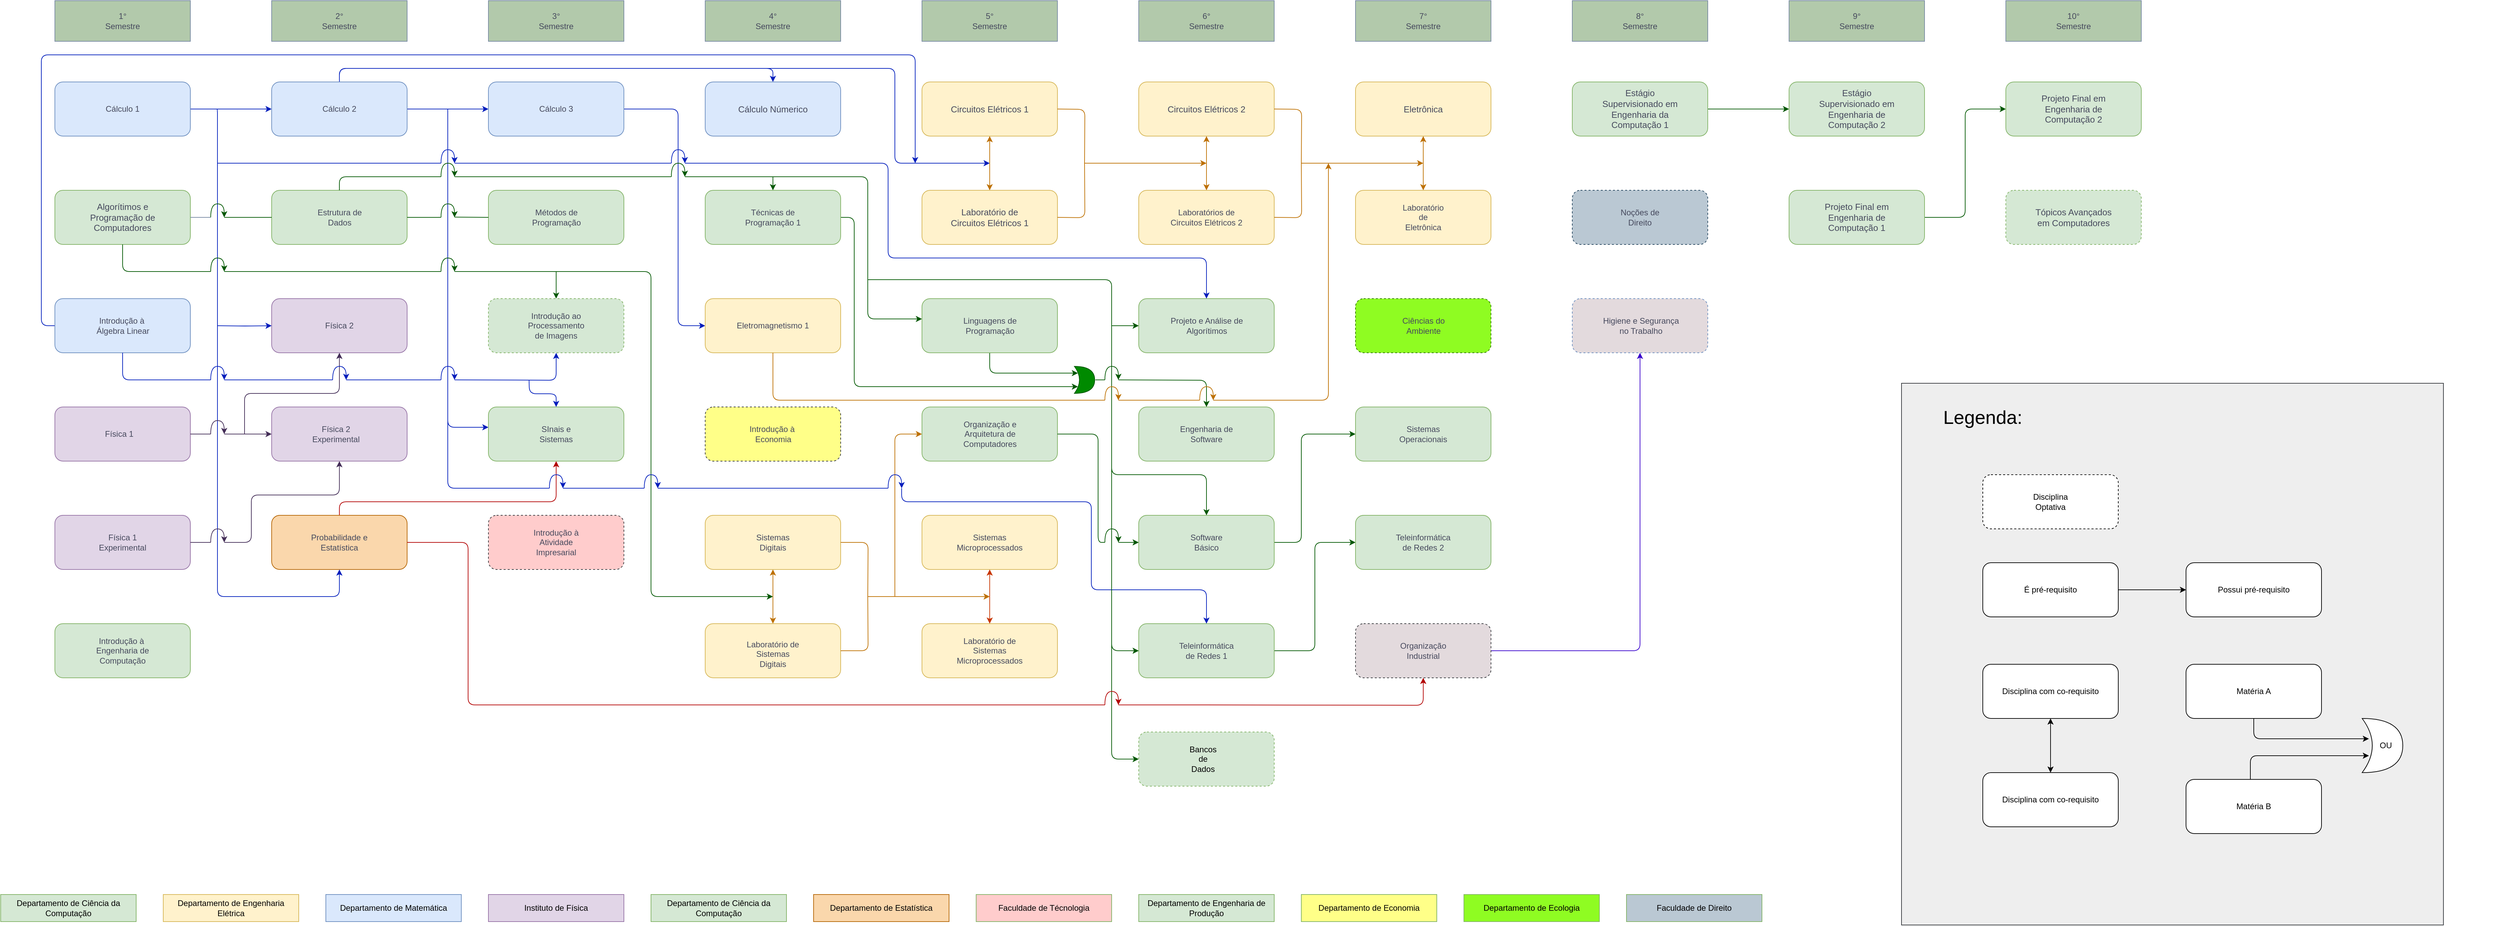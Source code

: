 <mxfile version="13.6.10" type="github">
  <diagram id="NWCiK95Lhe7S9qPVW4AI" name="Page-1">
    <mxGraphModel dx="5653" dy="2540" grid="1" gridSize="10" guides="1" tooltips="1" connect="1" arrows="1" fold="1" page="1" pageScale="1" pageWidth="4000" pageHeight="2000" math="0" shadow="0">
      <root>
        <mxCell id="0" />
        <mxCell id="1" parent="0" />
        <mxCell id="2z4Nh3DOtkA8L1Oq28-u-230" style="edgeStyle=orthogonalEdgeStyle;orthogonalLoop=1;jettySize=auto;html=1;strokeColor=#BD7000;fillColor=#f0a30a;fontColor=#46495D;entryX=0;entryY=0.5;entryDx=0;entryDy=0;" parent="1" target="2z4Nh3DOtkA8L1Oq28-u-99" edge="1">
          <mxGeometry relative="1" as="geometry">
            <mxPoint x="1564" y="1150" as="sourcePoint" />
            <Array as="points">
              <mxPoint x="1564" y="1150" />
              <mxPoint x="1564" y="910" />
            </Array>
          </mxGeometry>
        </mxCell>
        <object label="" dfgadfg="" id="2z4Nh3DOtkA8L1Oq28-u-1">
          <mxCell style="rounded=0;whiteSpace=wrap;html=1;fillColor=#B2C9AB;strokeColor=#788AA3;fontColor=#46495D;align=center;" parent="1" vertex="1">
            <mxGeometry x="324" y="270" width="200" height="60" as="geometry" />
          </mxCell>
        </object>
        <mxCell id="2z4Nh3DOtkA8L1Oq28-u-6" style="edgeStyle=orthogonalEdgeStyle;rounded=0;orthogonalLoop=1;jettySize=auto;html=1;exitX=0.5;exitY=1;exitDx=0;exitDy=0;strokeColor=#788AA3;fontColor=#46495D;align=center;" parent="1" edge="1">
          <mxGeometry relative="1" as="geometry">
            <mxPoint x="426.5" y="310" as="sourcePoint" />
            <mxPoint x="426.5" y="310" as="targetPoint" />
          </mxGeometry>
        </mxCell>
        <mxCell id="2z4Nh3DOtkA8L1Oq28-u-9" value="1° Semestre" style="text;html=1;strokeColor=none;fillColor=none;align=center;verticalAlign=middle;whiteSpace=wrap;rounded=0;fontColor=#46495D;" parent="1" vertex="1">
          <mxGeometry x="404" y="290" width="40" height="20" as="geometry" />
        </mxCell>
        <object label="" dfgadfg="" id="2z4Nh3DOtkA8L1Oq28-u-11">
          <mxCell style="rounded=0;whiteSpace=wrap;html=1;fillColor=#B2C9AB;strokeColor=#788AA3;fontColor=#46495D;align=center;" parent="1" vertex="1">
            <mxGeometry x="644" y="270" width="200" height="60" as="geometry" />
          </mxCell>
        </object>
        <mxCell id="2z4Nh3DOtkA8L1Oq28-u-12" style="edgeStyle=orthogonalEdgeStyle;rounded=0;orthogonalLoop=1;jettySize=auto;html=1;exitX=0.5;exitY=1;exitDx=0;exitDy=0;strokeColor=#788AA3;fontColor=#46495D;align=center;" parent="1" edge="1">
          <mxGeometry relative="1" as="geometry">
            <mxPoint x="736.5" y="310" as="sourcePoint" />
            <mxPoint x="736.5" y="310" as="targetPoint" />
          </mxGeometry>
        </mxCell>
        <mxCell id="2z4Nh3DOtkA8L1Oq28-u-13" value="2° Semestre" style="text;html=1;strokeColor=none;fillColor=none;align=center;verticalAlign=middle;whiteSpace=wrap;rounded=0;fontColor=#46495D;" parent="1" vertex="1">
          <mxGeometry x="724" y="290" width="40" height="20" as="geometry" />
        </mxCell>
        <object label="" dfgadfg="" id="2z4Nh3DOtkA8L1Oq28-u-14">
          <mxCell style="rounded=0;whiteSpace=wrap;html=1;fillColor=#B2C9AB;strokeColor=#788AA3;fontColor=#46495D;align=center;" parent="1" vertex="1">
            <mxGeometry x="964" y="270" width="200" height="60" as="geometry" />
          </mxCell>
        </object>
        <mxCell id="2z4Nh3DOtkA8L1Oq28-u-15" style="edgeStyle=orthogonalEdgeStyle;rounded=0;orthogonalLoop=1;jettySize=auto;html=1;exitX=0.5;exitY=1;exitDx=0;exitDy=0;strokeColor=#788AA3;fontColor=#46495D;align=center;" parent="1" edge="1">
          <mxGeometry relative="1" as="geometry">
            <mxPoint x="1066.5" y="310" as="sourcePoint" />
            <mxPoint x="1066.5" y="310" as="targetPoint" />
          </mxGeometry>
        </mxCell>
        <mxCell id="2z4Nh3DOtkA8L1Oq28-u-16" value="3° Semestre" style="text;html=1;strokeColor=none;fillColor=none;align=center;verticalAlign=middle;whiteSpace=wrap;rounded=0;fontColor=#46495D;" parent="1" vertex="1">
          <mxGeometry x="1044" y="290" width="40" height="20" as="geometry" />
        </mxCell>
        <object label="" dfgadfg="" id="2z4Nh3DOtkA8L1Oq28-u-17">
          <mxCell style="rounded=0;whiteSpace=wrap;html=1;fillColor=#B2C9AB;strokeColor=#788AA3;fontColor=#46495D;align=center;" parent="1" vertex="1">
            <mxGeometry x="1284" y="270" width="200" height="60" as="geometry" />
          </mxCell>
        </object>
        <mxCell id="2z4Nh3DOtkA8L1Oq28-u-18" style="edgeStyle=orthogonalEdgeStyle;rounded=0;orthogonalLoop=1;jettySize=auto;html=1;exitX=0.5;exitY=1;exitDx=0;exitDy=0;strokeColor=#788AA3;fontColor=#46495D;align=center;" parent="1" edge="1">
          <mxGeometry relative="1" as="geometry">
            <mxPoint x="1376.5" y="310" as="sourcePoint" />
            <mxPoint x="1376.5" y="310" as="targetPoint" />
          </mxGeometry>
        </mxCell>
        <mxCell id="2z4Nh3DOtkA8L1Oq28-u-19" value="4° Semestre" style="text;html=1;strokeColor=none;fillColor=none;align=center;verticalAlign=middle;whiteSpace=wrap;rounded=0;fontColor=#46495D;" parent="1" vertex="1">
          <mxGeometry x="1364" y="290" width="40" height="20" as="geometry" />
        </mxCell>
        <object label="" dfgadfg="" id="2z4Nh3DOtkA8L1Oq28-u-22">
          <mxCell style="rounded=0;whiteSpace=wrap;html=1;fillColor=#B2C9AB;strokeColor=#788AA3;fontColor=#46495D;align=center;" parent="1" vertex="1">
            <mxGeometry x="1604" y="270" width="200" height="60" as="geometry" />
          </mxCell>
        </object>
        <mxCell id="2z4Nh3DOtkA8L1Oq28-u-23" style="edgeStyle=orthogonalEdgeStyle;rounded=0;orthogonalLoop=1;jettySize=auto;html=1;exitX=0.5;exitY=1;exitDx=0;exitDy=0;strokeColor=#788AA3;fontColor=#46495D;align=center;" parent="1" edge="1">
          <mxGeometry relative="1" as="geometry">
            <mxPoint x="1706.5" y="310" as="sourcePoint" />
            <mxPoint x="1706.5" y="310" as="targetPoint" />
          </mxGeometry>
        </mxCell>
        <mxCell id="2z4Nh3DOtkA8L1Oq28-u-24" value="5° Semestre" style="text;html=1;strokeColor=none;fillColor=none;align=center;verticalAlign=middle;whiteSpace=wrap;rounded=0;fontColor=#46495D;" parent="1" vertex="1">
          <mxGeometry x="1684" y="290" width="40" height="20" as="geometry" />
        </mxCell>
        <object label="" dfgadfg="" id="2z4Nh3DOtkA8L1Oq28-u-25">
          <mxCell style="rounded=0;whiteSpace=wrap;html=1;fillColor=#B2C9AB;strokeColor=#788AA3;fontColor=#46495D;align=center;" parent="1" vertex="1">
            <mxGeometry x="1924" y="270" width="200" height="60" as="geometry" />
          </mxCell>
        </object>
        <mxCell id="2z4Nh3DOtkA8L1Oq28-u-26" style="edgeStyle=orthogonalEdgeStyle;rounded=0;orthogonalLoop=1;jettySize=auto;html=1;exitX=0.5;exitY=1;exitDx=0;exitDy=0;strokeColor=#788AA3;fontColor=#46495D;align=center;" parent="1" edge="1">
          <mxGeometry relative="1" as="geometry">
            <mxPoint x="2016.5" y="310" as="sourcePoint" />
            <mxPoint x="2016.5" y="310" as="targetPoint" />
          </mxGeometry>
        </mxCell>
        <mxCell id="2z4Nh3DOtkA8L1Oq28-u-27" value="6° Semestre" style="text;html=1;strokeColor=none;fillColor=none;align=center;verticalAlign=middle;whiteSpace=wrap;rounded=0;fontColor=#46495D;" parent="1" vertex="1">
          <mxGeometry x="2004" y="290" width="40" height="20" as="geometry" />
        </mxCell>
        <object label="" dfgadfg="" id="2z4Nh3DOtkA8L1Oq28-u-28">
          <mxCell style="rounded=0;whiteSpace=wrap;html=1;fillColor=#B2C9AB;strokeColor=#788AA3;fontColor=#46495D;align=center;" parent="1" vertex="1">
            <mxGeometry x="2244" y="270" width="200" height="60" as="geometry" />
          </mxCell>
        </object>
        <mxCell id="2z4Nh3DOtkA8L1Oq28-u-29" style="edgeStyle=orthogonalEdgeStyle;rounded=0;orthogonalLoop=1;jettySize=auto;html=1;exitX=0.5;exitY=1;exitDx=0;exitDy=0;strokeColor=#788AA3;fontColor=#46495D;align=center;" parent="1" edge="1">
          <mxGeometry relative="1" as="geometry">
            <mxPoint x="2346.5" y="310" as="sourcePoint" />
            <mxPoint x="2346.5" y="310" as="targetPoint" />
          </mxGeometry>
        </mxCell>
        <mxCell id="2z4Nh3DOtkA8L1Oq28-u-30" value="7° Semestre" style="text;html=1;strokeColor=none;fillColor=none;align=center;verticalAlign=middle;whiteSpace=wrap;rounded=0;fontColor=#46495D;" parent="1" vertex="1">
          <mxGeometry x="2324" y="290" width="40" height="20" as="geometry" />
        </mxCell>
        <object label="" dfgadfg="" id="2z4Nh3DOtkA8L1Oq28-u-31">
          <mxCell style="rounded=0;whiteSpace=wrap;html=1;fillColor=#B2C9AB;strokeColor=#788AA3;fontColor=#46495D;align=center;" parent="1" vertex="1">
            <mxGeometry x="2564" y="270" width="200" height="60" as="geometry" />
          </mxCell>
        </object>
        <mxCell id="2z4Nh3DOtkA8L1Oq28-u-32" style="edgeStyle=orthogonalEdgeStyle;rounded=0;orthogonalLoop=1;jettySize=auto;html=1;exitX=0.5;exitY=1;exitDx=0;exitDy=0;strokeColor=#788AA3;fontColor=#46495D;align=center;" parent="1" edge="1">
          <mxGeometry relative="1" as="geometry">
            <mxPoint x="2656.5" y="310" as="sourcePoint" />
            <mxPoint x="2656.5" y="310" as="targetPoint" />
          </mxGeometry>
        </mxCell>
        <mxCell id="2z4Nh3DOtkA8L1Oq28-u-33" value="8° Semestre" style="text;html=1;strokeColor=none;fillColor=none;align=center;verticalAlign=middle;whiteSpace=wrap;rounded=0;fontColor=#46495D;" parent="1" vertex="1">
          <mxGeometry x="2644" y="290" width="40" height="20" as="geometry" />
        </mxCell>
        <mxCell id="2z4Nh3DOtkA8L1Oq28-u-36" value="" style="rounded=1;whiteSpace=wrap;html=1;sketch=0;strokeColor=#82b366;fillColor=#d5e8d4;align=center;" parent="1" vertex="1">
          <mxGeometry x="324" y="550" width="200" height="80" as="geometry" />
        </mxCell>
        <mxCell id="2z4Nh3DOtkA8L1Oq28-u-151" style="edgeStyle=orthogonalEdgeStyle;curved=0;rounded=1;sketch=0;orthogonalLoop=1;jettySize=auto;html=1;exitX=1;exitY=0.5;exitDx=0;exitDy=0;entryX=0;entryY=0.5;entryDx=0;entryDy=0;strokeColor=#001DBC;fillColor=#0050ef;fontColor=#46495D;align=center;" parent="1" source="2z4Nh3DOtkA8L1Oq28-u-38" target="2z4Nh3DOtkA8L1Oq28-u-51" edge="1">
          <mxGeometry relative="1" as="geometry" />
        </mxCell>
        <mxCell id="2z4Nh3DOtkA8L1Oq28-u-38" value="" style="rounded=1;whiteSpace=wrap;html=1;sketch=0;strokeColor=#6c8ebf;fillColor=#dae8fc;align=center;" parent="1" vertex="1">
          <mxGeometry x="324" y="390" width="200" height="80" as="geometry" />
        </mxCell>
        <mxCell id="km8SgISiH_IRGwB1K7x0-9" style="edgeStyle=orthogonalEdgeStyle;rounded=1;orthogonalLoop=1;jettySize=auto;html=1;exitX=0;exitY=0.5;exitDx=0;exitDy=0;fillColor=#0050ef;strokeColor=#001DBC;" edge="1" parent="1" source="2z4Nh3DOtkA8L1Oq28-u-39">
          <mxGeometry relative="1" as="geometry">
            <mxPoint x="1594" y="510" as="targetPoint" />
            <Array as="points">
              <mxPoint x="304" y="750" />
              <mxPoint x="304" y="350" />
              <mxPoint x="1594" y="350" />
              <mxPoint x="1594" y="510" />
            </Array>
          </mxGeometry>
        </mxCell>
        <mxCell id="2z4Nh3DOtkA8L1Oq28-u-39" value="" style="rounded=1;whiteSpace=wrap;html=1;sketch=0;strokeColor=#6c8ebf;fillColor=#dae8fc;align=center;" parent="1" vertex="1">
          <mxGeometry x="324" y="710" width="200" height="80" as="geometry" />
        </mxCell>
        <mxCell id="2z4Nh3DOtkA8L1Oq28-u-40" value="" style="rounded=1;whiteSpace=wrap;html=1;sketch=0;strokeColor=#82b366;fillColor=#d5e8d4;align=center;" parent="1" vertex="1">
          <mxGeometry x="324" y="1190" width="200" height="80" as="geometry" />
        </mxCell>
        <mxCell id="2z4Nh3DOtkA8L1Oq28-u-41" value="Introdução à&amp;nbsp; Engenharia de Computação" style="text;html=1;strokeColor=none;fillColor=none;align=center;verticalAlign=middle;whiteSpace=wrap;rounded=0;sketch=0;fontColor=#46495D;" parent="1" vertex="1">
          <mxGeometry x="379" y="1220" width="90" height="20" as="geometry" />
        </mxCell>
        <mxCell id="2z4Nh3DOtkA8L1Oq28-u-42" value="Introdução à&amp;nbsp; Álgebra Linear" style="text;html=1;strokeColor=none;fillColor=none;align=center;verticalAlign=middle;whiteSpace=wrap;rounded=0;sketch=0;fontColor=#46495D;" parent="1" vertex="1">
          <mxGeometry x="381.5" y="740" width="85" height="20" as="geometry" />
        </mxCell>
        <mxCell id="2z4Nh3DOtkA8L1Oq28-u-43" value="&lt;font style=&quot;font-size: 13px&quot;&gt;Algorítimos e Programação de Computadores&lt;/font&gt;" style="text;html=1;strokeColor=none;fillColor=none;align=center;verticalAlign=middle;whiteSpace=wrap;rounded=0;sketch=0;fontColor=#46495D;" parent="1" vertex="1">
          <mxGeometry x="364" y="580" width="120" height="20" as="geometry" />
        </mxCell>
        <mxCell id="2z4Nh3DOtkA8L1Oq28-u-45" value="Cálculo 1" style="text;html=1;strokeColor=none;fillColor=none;align=center;verticalAlign=middle;whiteSpace=wrap;rounded=0;sketch=0;fontColor=#46495D;" parent="1" vertex="1">
          <mxGeometry x="394" y="420" width="60" height="20" as="geometry" />
        </mxCell>
        <mxCell id="2z4Nh3DOtkA8L1Oq28-u-46" value="" style="rounded=1;whiteSpace=wrap;html=1;sketch=0;strokeColor=#9673a6;fillColor=#e1d5e7;align=center;" parent="1" vertex="1">
          <mxGeometry x="324" y="870" width="200" height="80" as="geometry" />
        </mxCell>
        <mxCell id="2z4Nh3DOtkA8L1Oq28-u-47" value="" style="rounded=1;whiteSpace=wrap;html=1;sketch=0;strokeColor=#9673a6;fillColor=#e1d5e7;align=center;" parent="1" vertex="1">
          <mxGeometry x="324" y="1030" width="200" height="80" as="geometry" />
        </mxCell>
        <mxCell id="2z4Nh3DOtkA8L1Oq28-u-48" value="Física 1" style="text;html=1;strokeColor=none;fillColor=none;align=center;verticalAlign=middle;whiteSpace=wrap;rounded=0;sketch=0;fontColor=#46495D;" parent="1" vertex="1">
          <mxGeometry x="394" y="900" width="50" height="20" as="geometry" />
        </mxCell>
        <mxCell id="2z4Nh3DOtkA8L1Oq28-u-49" value="Física 1 Experimental" style="text;html=1;strokeColor=none;fillColor=none;align=center;verticalAlign=middle;whiteSpace=wrap;rounded=0;sketch=0;fontColor=#46495D;" parent="1" vertex="1">
          <mxGeometry x="404" y="1060" width="40" height="20" as="geometry" />
        </mxCell>
        <mxCell id="2z4Nh3DOtkA8L1Oq28-u-144" style="edgeStyle=orthogonalEdgeStyle;curved=0;rounded=1;sketch=0;orthogonalLoop=1;jettySize=auto;html=1;exitX=1;exitY=0.5;exitDx=0;exitDy=0;entryX=0;entryY=0.5;entryDx=0;entryDy=0;strokeColor=#001DBC;fillColor=#0050ef;fontColor=#46495D;align=center;" parent="1" source="2z4Nh3DOtkA8L1Oq28-u-51" target="2z4Nh3DOtkA8L1Oq28-u-73" edge="1">
          <mxGeometry relative="1" as="geometry" />
        </mxCell>
        <mxCell id="2z4Nh3DOtkA8L1Oq28-u-166" style="edgeStyle=orthogonalEdgeStyle;curved=0;rounded=1;sketch=0;orthogonalLoop=1;jettySize=auto;html=1;entryX=0;entryY=0.25;entryDx=0;entryDy=0;strokeColor=#001DBC;fillColor=#0050ef;fontColor=#46495D;align=center;" parent="1" edge="1">
          <mxGeometry relative="1" as="geometry">
            <mxPoint x="904" y="430" as="sourcePoint" />
            <mxPoint x="964" y="900" as="targetPoint" />
            <Array as="points">
              <mxPoint x="904" y="900" />
            </Array>
          </mxGeometry>
        </mxCell>
        <mxCell id="2z4Nh3DOtkA8L1Oq28-u-176" style="edgeStyle=orthogonalEdgeStyle;curved=0;sketch=0;orthogonalLoop=1;jettySize=auto;html=1;exitX=0.5;exitY=0;exitDx=0;exitDy=0;entryX=0.5;entryY=0;entryDx=0;entryDy=0;strokeColor=#001DBC;fillColor=#0050ef;fontColor=#46495D;align=center;" parent="1" source="2z4Nh3DOtkA8L1Oq28-u-51" target="2z4Nh3DOtkA8L1Oq28-u-84" edge="1">
          <mxGeometry relative="1" as="geometry" />
        </mxCell>
        <mxCell id="2z4Nh3DOtkA8L1Oq28-u-195" style="edgeStyle=orthogonalEdgeStyle;curved=0;sketch=0;orthogonalLoop=1;jettySize=auto;html=1;exitX=0.5;exitY=0;exitDx=0;exitDy=0;strokeColor=#001DBC;fillColor=#0050ef;fontColor=#46495D;align=center;" parent="1" source="2z4Nh3DOtkA8L1Oq28-u-51" edge="1">
          <mxGeometry relative="1" as="geometry">
            <mxPoint x="1704" y="510" as="targetPoint" />
            <Array as="points">
              <mxPoint x="744" y="370" />
              <mxPoint x="1564" y="370" />
              <mxPoint x="1564" y="510" />
              <mxPoint x="1704" y="510" />
            </Array>
          </mxGeometry>
        </mxCell>
        <mxCell id="2z4Nh3DOtkA8L1Oq28-u-51" value="" style="rounded=1;whiteSpace=wrap;html=1;sketch=0;strokeColor=#6c8ebf;fillColor=#dae8fc;align=center;" parent="1" vertex="1">
          <mxGeometry x="644" y="390" width="200" height="80" as="geometry" />
        </mxCell>
        <mxCell id="2z4Nh3DOtkA8L1Oq28-u-196" style="edgeStyle=orthogonalEdgeStyle;curved=0;sketch=0;orthogonalLoop=1;jettySize=auto;html=1;strokeColor=#005700;fillColor=#008a00;fontColor=#46495D;align=center;" parent="1" edge="1" target="2z4Nh3DOtkA8L1Oq28-u-98">
          <mxGeometry relative="1" as="geometry">
            <mxPoint x="1254" y="530" as="sourcePoint" />
            <mxPoint x="1594" y="740" as="targetPoint" />
            <Array as="points">
              <mxPoint x="1524" y="530" />
              <mxPoint x="1524" y="740" />
            </Array>
          </mxGeometry>
        </mxCell>
        <mxCell id="2z4Nh3DOtkA8L1Oq28-u-52" value="" style="rounded=1;whiteSpace=wrap;html=1;sketch=0;strokeColor=#82b366;fillColor=#d5e8d4;align=center;" parent="1" vertex="1">
          <mxGeometry x="644" y="550" width="200" height="80" as="geometry" />
        </mxCell>
        <mxCell id="2z4Nh3DOtkA8L1Oq28-u-55" value="Estrutura de Dados" style="text;html=1;strokeColor=none;fillColor=none;align=center;verticalAlign=middle;whiteSpace=wrap;rounded=0;sketch=0;fontColor=#46495D;" parent="1" vertex="1">
          <mxGeometry x="701.5" y="580" width="85" height="20" as="geometry" />
        </mxCell>
        <mxCell id="2z4Nh3DOtkA8L1Oq28-u-57" value="Cálculo 2" style="text;html=1;strokeColor=none;fillColor=none;align=center;verticalAlign=middle;whiteSpace=wrap;rounded=0;sketch=0;fontColor=#46495D;" parent="1" vertex="1">
          <mxGeometry x="714" y="420" width="60" height="20" as="geometry" />
        </mxCell>
        <mxCell id="2z4Nh3DOtkA8L1Oq28-u-58" value="" style="rounded=1;whiteSpace=wrap;html=1;sketch=0;strokeColor=#9673a6;fillColor=#e1d5e7;align=center;" parent="1" vertex="1">
          <mxGeometry x="644" y="710" width="200" height="80" as="geometry" />
        </mxCell>
        <mxCell id="2z4Nh3DOtkA8L1Oq28-u-59" value="" style="rounded=1;whiteSpace=wrap;html=1;sketch=0;strokeColor=#9673a6;fillColor=#e1d5e7;align=center;" parent="1" vertex="1">
          <mxGeometry x="644" y="870" width="200" height="80" as="geometry" />
        </mxCell>
        <mxCell id="2z4Nh3DOtkA8L1Oq28-u-60" value="Física 2" style="text;html=1;strokeColor=none;fillColor=none;align=center;verticalAlign=middle;whiteSpace=wrap;rounded=0;sketch=0;fontColor=#46495D;" parent="1" vertex="1">
          <mxGeometry x="719" y="740" width="50" height="20" as="geometry" />
        </mxCell>
        <mxCell id="2z4Nh3DOtkA8L1Oq28-u-61" value="Física 2 Experimental" style="text;html=1;strokeColor=none;fillColor=none;align=center;verticalAlign=middle;whiteSpace=wrap;rounded=0;sketch=0;fontColor=#46495D;" parent="1" vertex="1">
          <mxGeometry x="719" y="900" width="40" height="20" as="geometry" />
        </mxCell>
        <mxCell id="2z4Nh3DOtkA8L1Oq28-u-188" style="edgeStyle=orthogonalEdgeStyle;curved=0;sketch=0;orthogonalLoop=1;jettySize=auto;html=1;exitX=1;exitY=0.5;exitDx=0;exitDy=0;strokeColor=#001DBC;fillColor=#0050ef;fontColor=#46495D;align=center;entryX=0;entryY=0.5;entryDx=0;entryDy=0;" parent="1" source="2z4Nh3DOtkA8L1Oq28-u-73" target="2z4Nh3DOtkA8L1Oq28-u-87" edge="1">
          <mxGeometry relative="1" as="geometry">
            <Array as="points">
              <mxPoint x="1244" y="430" />
              <mxPoint x="1244" y="750" />
            </Array>
            <mxPoint x="1264" y="710" as="targetPoint" />
          </mxGeometry>
        </mxCell>
        <mxCell id="2z4Nh3DOtkA8L1Oq28-u-73" value="" style="rounded=1;whiteSpace=wrap;html=1;sketch=0;strokeColor=#6c8ebf;fillColor=#dae8fc;align=center;" parent="1" vertex="1">
          <mxGeometry x="964" y="390" width="200" height="80" as="geometry" />
        </mxCell>
        <mxCell id="2z4Nh3DOtkA8L1Oq28-u-74" value="" style="rounded=1;whiteSpace=wrap;html=1;sketch=0;strokeColor=#82b366;fillColor=#d5e8d4;align=center;" parent="1" vertex="1">
          <mxGeometry x="964" y="550" width="200" height="80" as="geometry" />
        </mxCell>
        <mxCell id="2z4Nh3DOtkA8L1Oq28-u-75" value="" style="rounded=1;whiteSpace=wrap;html=1;sketch=0;strokeColor=#82b366;fillColor=#d5e8d4;align=center;glass=0;shadow=0;noLabel=0;dashed=1;" parent="1" vertex="1">
          <mxGeometry x="964" y="710" width="200" height="80" as="geometry" />
        </mxCell>
        <mxCell id="2z4Nh3DOtkA8L1Oq28-u-76" value="Introdução ao Processamento de Imagens" style="text;html=1;strokeColor=none;fillColor=none;align=center;verticalAlign=middle;whiteSpace=wrap;rounded=0;sketch=0;fontColor=#46495D;" parent="1" vertex="1">
          <mxGeometry x="1019" y="740" width="90" height="20" as="geometry" />
        </mxCell>
        <mxCell id="2z4Nh3DOtkA8L1Oq28-u-77" value="Métodos de Programação" style="text;html=1;strokeColor=none;fillColor=none;align=center;verticalAlign=middle;whiteSpace=wrap;rounded=0;sketch=0;fontColor=#46495D;" parent="1" vertex="1">
          <mxGeometry x="1021.5" y="580" width="85" height="20" as="geometry" />
        </mxCell>
        <mxCell id="2z4Nh3DOtkA8L1Oq28-u-79" value="Cálculo 3" style="text;html=1;strokeColor=none;fillColor=none;align=center;verticalAlign=middle;whiteSpace=wrap;rounded=0;sketch=0;fontColor=#46495D;" parent="1" vertex="1">
          <mxGeometry x="1034" y="420" width="60" height="20" as="geometry" />
        </mxCell>
        <mxCell id="2z4Nh3DOtkA8L1Oq28-u-84" value="" style="rounded=1;whiteSpace=wrap;html=1;sketch=0;strokeColor=#6c8ebf;fillColor=#dae8fc;align=center;" parent="1" vertex="1">
          <mxGeometry x="1284" y="390" width="200" height="80" as="geometry" />
        </mxCell>
        <mxCell id="2z4Nh3DOtkA8L1Oq28-u-256" style="edgeStyle=orthogonalEdgeStyle;orthogonalLoop=1;jettySize=auto;html=1;strokeColor=#005700;fillColor=#008a00;fontColor=#46495D;entryX=0.175;entryY=0.75;entryDx=0;entryDy=0;entryPerimeter=0;" parent="1" source="2z4Nh3DOtkA8L1Oq28-u-85" target="2z4Nh3DOtkA8L1Oq28-u-264" edge="1">
          <mxGeometry relative="1" as="geometry">
            <mxPoint x="1824" y="860" as="targetPoint" />
            <Array as="points">
              <mxPoint x="1504" y="590" />
              <mxPoint x="1504" y="840" />
            </Array>
          </mxGeometry>
        </mxCell>
        <mxCell id="2z4Nh3DOtkA8L1Oq28-u-85" value="" style="rounded=1;whiteSpace=wrap;html=1;sketch=0;strokeColor=#82b366;fillColor=#d5e8d4;align=center;" parent="1" vertex="1">
          <mxGeometry x="1284" y="550" width="200" height="80" as="geometry" />
        </mxCell>
        <mxCell id="2z4Nh3DOtkA8L1Oq28-u-86" value="" style="rounded=1;whiteSpace=wrap;html=1;sketch=0;strokeColor=#36393d;fillColor=#ffff88;align=center;dashed=1;" parent="1" vertex="1">
          <mxGeometry x="1284" y="870" width="200" height="80" as="geometry" />
        </mxCell>
        <mxCell id="2z4Nh3DOtkA8L1Oq28-u-87" value="" style="rounded=1;whiteSpace=wrap;html=1;sketch=0;strokeColor=#d6b656;fillColor=#fff2cc;align=center;" parent="1" vertex="1">
          <mxGeometry x="1284" y="710" width="200" height="80" as="geometry" />
        </mxCell>
        <mxCell id="2z4Nh3DOtkA8L1Oq28-u-88" value="Eletromagnetismo 1" style="text;html=1;strokeColor=none;fillColor=none;align=center;verticalAlign=middle;whiteSpace=wrap;rounded=0;sketch=0;fontColor=#46495D;" parent="1" vertex="1">
          <mxGeometry x="1324" y="740" width="120" height="20" as="geometry" />
        </mxCell>
        <mxCell id="2z4Nh3DOtkA8L1Oq28-u-89" value="Introdução à&amp;nbsp; Economia" style="text;html=1;strokeColor=none;fillColor=none;align=center;verticalAlign=middle;whiteSpace=wrap;rounded=0;sketch=0;fontColor=#46495D;" parent="1" vertex="1">
          <mxGeometry x="1341.5" y="900" width="85" height="20" as="geometry" />
        </mxCell>
        <mxCell id="2z4Nh3DOtkA8L1Oq28-u-90" value="&lt;span style=&quot;font-size: 13px&quot;&gt;Cálculo Númerico&lt;/span&gt;" style="text;html=1;strokeColor=none;fillColor=none;align=center;verticalAlign=middle;whiteSpace=wrap;rounded=0;sketch=0;fontColor=#46495D;" parent="1" vertex="1">
          <mxGeometry x="1324" y="420" width="120" height="20" as="geometry" />
        </mxCell>
        <mxCell id="2z4Nh3DOtkA8L1Oq28-u-91" value="Técnicas de Programação 1" style="text;html=1;strokeColor=none;fillColor=none;align=center;verticalAlign=middle;whiteSpace=wrap;rounded=0;sketch=0;fontColor=#46495D;" parent="1" vertex="1">
          <mxGeometry x="1334" y="580" width="100" height="20" as="geometry" />
        </mxCell>
        <mxCell id="2z4Nh3DOtkA8L1Oq28-u-92" value="" style="rounded=1;whiteSpace=wrap;html=1;sketch=0;strokeColor=#d6b656;fillColor=#fff2cc;align=center;" parent="1" vertex="1">
          <mxGeometry x="1284" y="1030" width="200" height="80" as="geometry" />
        </mxCell>
        <mxCell id="2z4Nh3DOtkA8L1Oq28-u-93" value="" style="rounded=1;whiteSpace=wrap;html=1;sketch=0;strokeColor=#d6b656;fillColor=#fff2cc;align=center;" parent="1" vertex="1">
          <mxGeometry x="1284" y="1190" width="200" height="80" as="geometry" />
        </mxCell>
        <mxCell id="2z4Nh3DOtkA8L1Oq28-u-94" value="Sistemas Digitais" style="text;html=1;strokeColor=none;fillColor=none;align=center;verticalAlign=middle;whiteSpace=wrap;rounded=0;sketch=0;fontColor=#46495D;" parent="1" vertex="1">
          <mxGeometry x="1359" y="1060" width="50" height="20" as="geometry" />
        </mxCell>
        <mxCell id="2z4Nh3DOtkA8L1Oq28-u-95" value="Laboratório de Sistemas Digitais" style="text;html=1;strokeColor=none;fillColor=none;align=center;verticalAlign=middle;whiteSpace=wrap;rounded=0;sketch=0;fontColor=#46495D;" parent="1" vertex="1">
          <mxGeometry x="1339" y="1220" width="90" height="30" as="geometry" />
        </mxCell>
        <mxCell id="2z4Nh3DOtkA8L1Oq28-u-96" value="" style="rounded=1;whiteSpace=wrap;html=1;sketch=0;strokeColor=#d6b656;fillColor=#fff2cc;align=center;" parent="1" vertex="1">
          <mxGeometry x="1604" y="390" width="200" height="80" as="geometry" />
        </mxCell>
        <mxCell id="2z4Nh3DOtkA8L1Oq28-u-97" value="" style="rounded=1;whiteSpace=wrap;html=1;sketch=0;strokeColor=#d6b656;fillColor=#fff2cc;align=center;" parent="1" vertex="1">
          <mxGeometry x="1604" y="550" width="200" height="80" as="geometry" />
        </mxCell>
        <mxCell id="km8SgISiH_IRGwB1K7x0-12" style="edgeStyle=orthogonalEdgeStyle;rounded=1;orthogonalLoop=1;jettySize=auto;html=1;exitX=0.5;exitY=1;exitDx=0;exitDy=0;entryX=0.175;entryY=0.25;entryDx=0;entryDy=0;entryPerimeter=0;fillColor=#008a00;strokeColor=#005700;" edge="1" parent="1" source="2z4Nh3DOtkA8L1Oq28-u-98" target="2z4Nh3DOtkA8L1Oq28-u-264">
          <mxGeometry relative="1" as="geometry">
            <Array as="points">
              <mxPoint x="1704" y="820" />
            </Array>
          </mxGeometry>
        </mxCell>
        <mxCell id="2z4Nh3DOtkA8L1Oq28-u-98" value="" style="rounded=1;whiteSpace=wrap;html=1;sketch=0;strokeColor=#82b366;fillColor=#d5e8d4;align=center;" parent="1" vertex="1">
          <mxGeometry x="1604" y="710" width="200" height="80" as="geometry" />
        </mxCell>
        <mxCell id="2z4Nh3DOtkA8L1Oq28-u-99" value="" style="rounded=1;whiteSpace=wrap;html=1;sketch=0;strokeColor=#82b366;fillColor=#d5e8d4;align=center;" parent="1" vertex="1">
          <mxGeometry x="1604" y="870" width="200" height="80" as="geometry" />
        </mxCell>
        <mxCell id="2z4Nh3DOtkA8L1Oq28-u-100" value="Organização e Arquitetura de Computadores" style="text;html=1;strokeColor=none;fillColor=none;align=center;verticalAlign=middle;whiteSpace=wrap;rounded=0;sketch=0;fontColor=#46495D;" parent="1" vertex="1">
          <mxGeometry x="1646.5" y="900" width="115" height="20" as="geometry" />
        </mxCell>
        <mxCell id="2z4Nh3DOtkA8L1Oq28-u-101" value="Linguagens de Programação" style="text;html=1;strokeColor=none;fillColor=none;align=center;verticalAlign=middle;whiteSpace=wrap;rounded=0;sketch=0;fontColor=#46495D;" parent="1" vertex="1">
          <mxGeometry x="1661.5" y="740" width="85" height="20" as="geometry" />
        </mxCell>
        <mxCell id="2z4Nh3DOtkA8L1Oq28-u-102" value="&lt;span style=&quot;font-size: 13px&quot;&gt;Circuitos Elétricos 1&lt;/span&gt;" style="text;html=1;strokeColor=none;fillColor=none;align=center;verticalAlign=middle;whiteSpace=wrap;rounded=0;sketch=0;fontColor=#46495D;" parent="1" vertex="1">
          <mxGeometry x="1644" y="420" width="120" height="20" as="geometry" />
        </mxCell>
        <mxCell id="2z4Nh3DOtkA8L1Oq28-u-103" value="&lt;span style=&quot;font-size: 13px&quot;&gt;Laboratório de Circuitos Elétricos 1&lt;/span&gt;" style="text;html=1;strokeColor=none;fillColor=none;align=center;verticalAlign=middle;whiteSpace=wrap;rounded=0;sketch=0;fontColor=#46495D;" parent="1" vertex="1">
          <mxGeometry x="1639" y="580" width="130" height="20" as="geometry" />
        </mxCell>
        <mxCell id="2z4Nh3DOtkA8L1Oq28-u-104" value="" style="rounded=1;whiteSpace=wrap;html=1;sketch=0;strokeColor=#d6b656;fillColor=#fff2cc;align=center;" parent="1" vertex="1">
          <mxGeometry x="1604" y="1030" width="200" height="80" as="geometry" />
        </mxCell>
        <mxCell id="2z4Nh3DOtkA8L1Oq28-u-105" value="" style="rounded=1;whiteSpace=wrap;html=1;sketch=0;strokeColor=#d6b656;fillColor=#fff2cc;align=center;" parent="1" vertex="1">
          <mxGeometry x="1604" y="1190" width="200" height="80" as="geometry" />
        </mxCell>
        <mxCell id="2z4Nh3DOtkA8L1Oq28-u-106" value="Sistemas Microprocessados" style="text;html=1;strokeColor=none;fillColor=none;align=center;verticalAlign=middle;whiteSpace=wrap;rounded=0;sketch=0;fontColor=#46495D;" parent="1" vertex="1">
          <mxGeometry x="1679" y="1060" width="50" height="20" as="geometry" />
        </mxCell>
        <mxCell id="2z4Nh3DOtkA8L1Oq28-u-107" value="Laboratório de Sistemas Microprocessados" style="text;html=1;strokeColor=none;fillColor=none;align=center;verticalAlign=middle;whiteSpace=wrap;rounded=0;sketch=0;fontColor=#46495D;" parent="1" vertex="1">
          <mxGeometry x="1684" y="1220" width="40" height="20" as="geometry" />
        </mxCell>
        <mxCell id="2z4Nh3DOtkA8L1Oq28-u-108" value="" style="rounded=1;whiteSpace=wrap;html=1;sketch=0;strokeColor=#d6b656;fillColor=#fff2cc;align=center;" parent="1" vertex="1">
          <mxGeometry x="1924" y="390" width="200" height="80" as="geometry" />
        </mxCell>
        <mxCell id="2z4Nh3DOtkA8L1Oq28-u-109" value="" style="rounded=1;whiteSpace=wrap;html=1;sketch=0;strokeColor=#d6b656;fillColor=#fff2cc;align=center;" parent="1" vertex="1">
          <mxGeometry x="1924" y="550" width="200" height="80" as="geometry" />
        </mxCell>
        <mxCell id="2z4Nh3DOtkA8L1Oq28-u-110" value="" style="rounded=1;whiteSpace=wrap;html=1;sketch=0;strokeColor=#82b366;fillColor=#d5e8d4;align=center;" parent="1" vertex="1">
          <mxGeometry x="1924" y="710" width="200" height="80" as="geometry" />
        </mxCell>
        <mxCell id="2z4Nh3DOtkA8L1Oq28-u-111" value="" style="rounded=1;whiteSpace=wrap;html=1;sketch=0;strokeColor=#82b366;fillColor=#d5e8d4;align=center;" parent="1" vertex="1">
          <mxGeometry x="1924" y="870" width="200" height="80" as="geometry" />
        </mxCell>
        <mxCell id="2z4Nh3DOtkA8L1Oq28-u-112" value="Engenharia de Software" style="text;html=1;strokeColor=none;fillColor=none;align=center;verticalAlign=middle;whiteSpace=wrap;rounded=0;sketch=0;fontColor=#46495D;" parent="1" vertex="1">
          <mxGeometry x="1979" y="900" width="90" height="20" as="geometry" />
        </mxCell>
        <mxCell id="2z4Nh3DOtkA8L1Oq28-u-113" value="Projeto e Análise de Algorítimos" style="text;html=1;strokeColor=none;fillColor=none;align=center;verticalAlign=middle;whiteSpace=wrap;rounded=0;sketch=0;fontColor=#46495D;" parent="1" vertex="1">
          <mxGeometry x="1966.5" y="730" width="115" height="40" as="geometry" />
        </mxCell>
        <mxCell id="2z4Nh3DOtkA8L1Oq28-u-114" value="&lt;font style=&quot;font-size: 13px&quot;&gt;Circuitos Elétricos 2&lt;/font&gt;" style="text;html=1;strokeColor=none;fillColor=none;align=center;verticalAlign=middle;whiteSpace=wrap;rounded=0;sketch=0;fontColor=#46495D;" parent="1" vertex="1">
          <mxGeometry x="1964" y="420" width="120" height="20" as="geometry" />
        </mxCell>
        <mxCell id="2z4Nh3DOtkA8L1Oq28-u-115" value="Laboratórios de Circuitos Elétricos 2" style="text;html=1;strokeColor=none;fillColor=none;align=center;verticalAlign=middle;whiteSpace=wrap;rounded=0;sketch=0;fontColor=#46495D;" parent="1" vertex="1">
          <mxGeometry x="1969" y="580" width="110" height="20" as="geometry" />
        </mxCell>
        <mxCell id="km8SgISiH_IRGwB1K7x0-39" style="edgeStyle=orthogonalEdgeStyle;rounded=1;orthogonalLoop=1;jettySize=auto;html=1;exitX=1;exitY=0.5;exitDx=0;exitDy=0;entryX=0;entryY=0.5;entryDx=0;entryDy=0;fillColor=#008a00;strokeColor=#005700;" edge="1" parent="1" source="2z4Nh3DOtkA8L1Oq28-u-116" target="2z4Nh3DOtkA8L1Oq28-u-123">
          <mxGeometry relative="1" as="geometry">
            <Array as="points">
              <mxPoint x="2164" y="1070" />
              <mxPoint x="2164" y="910" />
            </Array>
          </mxGeometry>
        </mxCell>
        <mxCell id="2z4Nh3DOtkA8L1Oq28-u-116" value="" style="rounded=1;whiteSpace=wrap;html=1;sketch=0;strokeColor=#82b366;fillColor=#d5e8d4;align=center;" parent="1" vertex="1">
          <mxGeometry x="1924" y="1030" width="200" height="80" as="geometry" />
        </mxCell>
        <mxCell id="km8SgISiH_IRGwB1K7x0-38" style="edgeStyle=orthogonalEdgeStyle;rounded=1;orthogonalLoop=1;jettySize=auto;html=1;exitX=1;exitY=0.5;exitDx=0;exitDy=0;entryX=0;entryY=0.5;entryDx=0;entryDy=0;fillColor=#008a00;strokeColor=#005700;" edge="1" parent="1" source="2z4Nh3DOtkA8L1Oq28-u-117" target="2z4Nh3DOtkA8L1Oq28-u-128">
          <mxGeometry relative="1" as="geometry" />
        </mxCell>
        <mxCell id="2z4Nh3DOtkA8L1Oq28-u-117" value="" style="rounded=1;whiteSpace=wrap;html=1;sketch=0;strokeColor=#82b366;fillColor=#d5e8d4;align=center;" parent="1" vertex="1">
          <mxGeometry x="1924" y="1190" width="200" height="80" as="geometry" />
        </mxCell>
        <mxCell id="2z4Nh3DOtkA8L1Oq28-u-118" value="Software Básico" style="text;html=1;strokeColor=none;fillColor=none;align=center;verticalAlign=middle;whiteSpace=wrap;rounded=0;sketch=0;fontColor=#46495D;" parent="1" vertex="1">
          <mxGeometry x="1999" y="1060" width="50" height="20" as="geometry" />
        </mxCell>
        <mxCell id="2z4Nh3DOtkA8L1Oq28-u-119" value="Teleinformática de Redes 1" style="text;html=1;strokeColor=none;fillColor=none;align=center;verticalAlign=middle;whiteSpace=wrap;rounded=0;sketch=0;fontColor=#46495D;" parent="1" vertex="1">
          <mxGeometry x="2004" y="1220" width="40" height="20" as="geometry" />
        </mxCell>
        <mxCell id="2z4Nh3DOtkA8L1Oq28-u-120" value="" style="rounded=1;whiteSpace=wrap;html=1;sketch=0;strokeColor=#d6b656;fillColor=#fff2cc;align=center;" parent="1" vertex="1">
          <mxGeometry x="2244" y="390" width="200" height="80" as="geometry" />
        </mxCell>
        <mxCell id="2z4Nh3DOtkA8L1Oq28-u-121" value="" style="rounded=1;whiteSpace=wrap;html=1;sketch=0;strokeColor=#d6b656;fillColor=#fff2cc;align=center;" parent="1" vertex="1">
          <mxGeometry x="2244" y="550" width="200" height="80" as="geometry" />
        </mxCell>
        <mxCell id="2z4Nh3DOtkA8L1Oq28-u-122" value="" style="rounded=1;whiteSpace=wrap;html=1;sketch=0;strokeColor=#2D7600;align=center;dashed=1;fontColor=#ffffff;fillColor=#8FFC22;" parent="1" vertex="1">
          <mxGeometry x="2244" y="710" width="200" height="80" as="geometry" />
        </mxCell>
        <mxCell id="2z4Nh3DOtkA8L1Oq28-u-123" value="" style="rounded=1;whiteSpace=wrap;html=1;sketch=0;strokeColor=#82b366;fillColor=#d5e8d4;align=center;" parent="1" vertex="1">
          <mxGeometry x="2244" y="870" width="200" height="80" as="geometry" />
        </mxCell>
        <mxCell id="2z4Nh3DOtkA8L1Oq28-u-124" value="Sistemas Operacionais" style="text;html=1;strokeColor=none;fillColor=none;align=center;verticalAlign=middle;whiteSpace=wrap;rounded=0;sketch=0;fontColor=#46495D;" parent="1" vertex="1">
          <mxGeometry x="2299" y="900" width="90" height="20" as="geometry" />
        </mxCell>
        <mxCell id="2z4Nh3DOtkA8L1Oq28-u-125" value="Ciências do Ambiente" style="text;html=1;strokeColor=none;fillColor=none;align=center;verticalAlign=middle;whiteSpace=wrap;rounded=0;sketch=0;fontColor=#46495D;" parent="1" vertex="1">
          <mxGeometry x="2301.5" y="740" width="85" height="20" as="geometry" />
        </mxCell>
        <mxCell id="2z4Nh3DOtkA8L1Oq28-u-126" value="&lt;font style=&quot;font-size: 13px&quot;&gt;Eletrônica&lt;/font&gt;" style="text;html=1;strokeColor=none;fillColor=none;align=center;verticalAlign=middle;whiteSpace=wrap;rounded=0;sketch=0;fontColor=#46495D;" parent="1" vertex="1">
          <mxGeometry x="2284" y="420" width="120" height="20" as="geometry" />
        </mxCell>
        <mxCell id="2z4Nh3DOtkA8L1Oq28-u-127" value="Laboratório de Eletrônica" style="text;html=1;strokeColor=none;fillColor=none;align=center;verticalAlign=middle;whiteSpace=wrap;rounded=0;sketch=0;fontColor=#46495D;" parent="1" vertex="1">
          <mxGeometry x="2314" y="580" width="60" height="20" as="geometry" />
        </mxCell>
        <mxCell id="2z4Nh3DOtkA8L1Oq28-u-128" value="" style="rounded=1;whiteSpace=wrap;html=1;sketch=0;strokeColor=#82b366;fillColor=#d5e8d4;align=center;" parent="1" vertex="1">
          <mxGeometry x="2244" y="1030" width="200" height="80" as="geometry" />
        </mxCell>
        <mxCell id="km8SgISiH_IRGwB1K7x0-40" style="edgeStyle=orthogonalEdgeStyle;rounded=1;orthogonalLoop=1;jettySize=auto;html=1;exitX=1;exitY=0.5;exitDx=0;exitDy=0;entryX=0.5;entryY=1;entryDx=0;entryDy=0;fillColor=#6a00ff;strokeColor=#3700CC;" edge="1" parent="1" source="2z4Nh3DOtkA8L1Oq28-u-129" target="2z4Nh3DOtkA8L1Oq28-u-134">
          <mxGeometry relative="1" as="geometry">
            <Array as="points">
              <mxPoint x="2664" y="1230" />
            </Array>
          </mxGeometry>
        </mxCell>
        <mxCell id="2z4Nh3DOtkA8L1Oq28-u-129" value="" style="rounded=1;whiteSpace=wrap;html=1;sketch=0;strokeColor=#36393d;align=center;dashed=1;fillColor=#E3DADD;" parent="1" vertex="1">
          <mxGeometry x="2244" y="1190" width="200" height="80" as="geometry" />
        </mxCell>
        <mxCell id="2z4Nh3DOtkA8L1Oq28-u-130" value="Teleinformática de Redes 2" style="text;html=1;strokeColor=none;fillColor=none;align=center;verticalAlign=middle;whiteSpace=wrap;rounded=0;sketch=0;fontColor=#46495D;" parent="1" vertex="1">
          <mxGeometry x="2319" y="1060" width="50" height="20" as="geometry" />
        </mxCell>
        <mxCell id="2z4Nh3DOtkA8L1Oq28-u-131" value="Organização Industrial" style="text;html=1;strokeColor=none;fillColor=none;align=center;verticalAlign=middle;whiteSpace=wrap;rounded=0;sketch=0;fontColor=#46495D;" parent="1" vertex="1">
          <mxGeometry x="2324" y="1220" width="40" height="20" as="geometry" />
        </mxCell>
        <mxCell id="km8SgISiH_IRGwB1K7x0-58" style="edgeStyle=orthogonalEdgeStyle;rounded=1;orthogonalLoop=1;jettySize=auto;html=1;exitX=1;exitY=0.5;exitDx=0;exitDy=0;entryX=0;entryY=0.5;entryDx=0;entryDy=0;fillColor=#008a00;strokeColor=#005700;" edge="1" parent="1" source="2z4Nh3DOtkA8L1Oq28-u-132" target="km8SgISiH_IRGwB1K7x0-41">
          <mxGeometry relative="1" as="geometry" />
        </mxCell>
        <mxCell id="2z4Nh3DOtkA8L1Oq28-u-132" value="" style="rounded=1;whiteSpace=wrap;html=1;sketch=0;strokeColor=#82b366;align=center;fillColor=#d5e8d4;" parent="1" vertex="1">
          <mxGeometry x="2564" y="390" width="200" height="80" as="geometry" />
        </mxCell>
        <mxCell id="2z4Nh3DOtkA8L1Oq28-u-133" value="" style="rounded=1;whiteSpace=wrap;html=1;sketch=0;strokeColor=#23445d;fillColor=#bac8d3;align=center;dashed=1;" parent="1" vertex="1">
          <mxGeometry x="2564" y="550" width="200" height="80" as="geometry" />
        </mxCell>
        <mxCell id="2z4Nh3DOtkA8L1Oq28-u-134" value="" style="rounded=1;whiteSpace=wrap;html=1;sketch=0;strokeColor=#6c8ebf;align=center;dashed=1;fillColor=#E3DADD;" parent="1" vertex="1">
          <mxGeometry x="2564" y="710" width="200" height="80" as="geometry" />
        </mxCell>
        <mxCell id="2z4Nh3DOtkA8L1Oq28-u-137" value="Higiene e Segurança no Trabalho" style="text;html=1;strokeColor=none;fillColor=none;align=center;verticalAlign=middle;whiteSpace=wrap;rounded=0;sketch=0;fontColor=#46495D;" parent="1" vertex="1">
          <mxGeometry x="2604" y="740" width="122.5" height="20" as="geometry" />
        </mxCell>
        <mxCell id="2z4Nh3DOtkA8L1Oq28-u-138" value="&lt;font style=&quot;font-size: 13px&quot;&gt;Estágio Supervisionado em Engenharia da Computação 1&lt;/font&gt;" style="text;html=1;strokeColor=none;fillColor=none;align=center;verticalAlign=middle;whiteSpace=wrap;rounded=0;sketch=0;fontColor=#46495D;" parent="1" vertex="1">
          <mxGeometry x="2604" y="420" width="120" height="20" as="geometry" />
        </mxCell>
        <mxCell id="2z4Nh3DOtkA8L1Oq28-u-139" value="Noções de Direito" style="text;html=1;strokeColor=none;fillColor=none;align=center;verticalAlign=middle;whiteSpace=wrap;rounded=0;sketch=0;fontColor=#46495D;" parent="1" vertex="1">
          <mxGeometry x="2624" y="580" width="80" height="20" as="geometry" />
        </mxCell>
        <mxCell id="2z4Nh3DOtkA8L1Oq28-u-186" value="" style="rounded=1;whiteSpace=wrap;html=1;sketch=0;strokeColor=#36393d;fillColor=#ffcccc;align=center;glass=0;shadow=0;noLabel=0;dashed=1;" parent="1" vertex="1">
          <mxGeometry x="964" y="1030" width="200" height="80" as="geometry" />
        </mxCell>
        <mxCell id="2z4Nh3DOtkA8L1Oq28-u-187" value="Introdução à Atividade Impresarial" style="text;html=1;strokeColor=none;fillColor=none;align=center;verticalAlign=middle;whiteSpace=wrap;rounded=0;shadow=0;glass=0;dashed=1;sketch=0;fontColor=#46495D;" parent="1" vertex="1">
          <mxGeometry x="1014" y="1060" width="100" height="20" as="geometry" />
        </mxCell>
        <mxCell id="2z4Nh3DOtkA8L1Oq28-u-224" value="" style="endArrow=none;html=1;strokeColor=#005700;fillColor=#008a00;fontColor=#46495D;edgeStyle=orthogonalEdgeStyle;" parent="1" edge="1">
          <mxGeometry width="50" height="50" relative="1" as="geometry">
            <mxPoint x="1244" y="1150" as="sourcePoint" />
            <mxPoint x="1174" y="670" as="targetPoint" />
            <Array as="points">
              <mxPoint x="1204" y="1150" />
              <mxPoint x="1204" y="670" />
            </Array>
          </mxGeometry>
        </mxCell>
        <mxCell id="2z4Nh3DOtkA8L1Oq28-u-225" value="" style="endArrow=none;html=1;strokeColor=#BD7000;fillColor=#f0a30a;fontColor=#46495D;exitX=1;exitY=0.5;exitDx=0;exitDy=0;edgeStyle=orthogonalEdgeStyle;" parent="1" source="2z4Nh3DOtkA8L1Oq28-u-92" edge="1">
          <mxGeometry width="50" height="50" relative="1" as="geometry">
            <mxPoint x="1594" y="1040" as="sourcePoint" />
            <mxPoint x="1524" y="1150" as="targetPoint" />
          </mxGeometry>
        </mxCell>
        <mxCell id="2z4Nh3DOtkA8L1Oq28-u-226" value="" style="endArrow=none;html=1;strokeColor=#BD7000;fillColor=#f0a30a;fontColor=#46495D;exitX=1;exitY=0.5;exitDx=0;exitDy=0;edgeStyle=orthogonalEdgeStyle;" parent="1" source="2z4Nh3DOtkA8L1Oq28-u-93" edge="1">
          <mxGeometry width="50" height="50" relative="1" as="geometry">
            <mxPoint x="1444" y="1140" as="sourcePoint" />
            <mxPoint x="1524" y="1150" as="targetPoint" />
          </mxGeometry>
        </mxCell>
        <mxCell id="2z4Nh3DOtkA8L1Oq28-u-229" value="" style="endArrow=none;html=1;strokeColor=#BD7000;fillColor=#f0a30a;fontColor=#46495D;" parent="1" edge="1">
          <mxGeometry width="50" height="50" relative="1" as="geometry">
            <mxPoint x="1524" y="1150" as="sourcePoint" />
            <mxPoint x="1564" y="1150" as="targetPoint" />
          </mxGeometry>
        </mxCell>
        <mxCell id="2z4Nh3DOtkA8L1Oq28-u-235" value="" style="endArrow=none;html=1;strokeColor=#BD7000;fillColor=#f0a30a;fontColor=#46495D;exitX=1;exitY=0.5;exitDx=0;exitDy=0;edgeStyle=orthogonalEdgeStyle;" parent="1" edge="1">
          <mxGeometry width="50" height="50" relative="1" as="geometry">
            <mxPoint x="1854.0" y="510" as="sourcePoint" />
            <mxPoint x="1844" y="510" as="targetPoint" />
          </mxGeometry>
        </mxCell>
        <mxCell id="2z4Nh3DOtkA8L1Oq28-u-236" value="" style="endArrow=none;html=1;strokeColor=#BD7000;fillColor=#f0a30a;fontColor=#46495D;exitX=1;exitY=0.5;exitDx=0;exitDy=0;edgeStyle=orthogonalEdgeStyle;" parent="1" edge="1">
          <mxGeometry width="50" height="50" relative="1" as="geometry">
            <mxPoint x="1804" y="430" as="sourcePoint" />
            <mxPoint x="1844" y="510" as="targetPoint" />
          </mxGeometry>
        </mxCell>
        <mxCell id="2z4Nh3DOtkA8L1Oq28-u-237" value="" style="endArrow=none;html=1;strokeColor=#BD7000;fillColor=#f0a30a;fontColor=#46495D;" parent="1" edge="1">
          <mxGeometry width="50" height="50" relative="1" as="geometry">
            <mxPoint x="1844" y="510" as="sourcePoint" />
            <mxPoint x="1884" y="510" as="targetPoint" />
          </mxGeometry>
        </mxCell>
        <mxCell id="2z4Nh3DOtkA8L1Oq28-u-238" value="" style="endArrow=classic;startArrow=classic;html=1;strokeColor=#BD7000;fillColor=#f0a30a;fontColor=#46495D;exitX=0.5;exitY=0;exitDx=0;exitDy=0;entryX=0.5;entryY=1;entryDx=0;entryDy=0;" parent="1" source="2z4Nh3DOtkA8L1Oq28-u-109" target="2z4Nh3DOtkA8L1Oq28-u-108" edge="1">
          <mxGeometry width="50" height="50" relative="1" as="geometry">
            <mxPoint x="1994" y="510" as="sourcePoint" />
            <mxPoint x="2044" y="460" as="targetPoint" />
          </mxGeometry>
        </mxCell>
        <mxCell id="2z4Nh3DOtkA8L1Oq28-u-241" value="" style="endArrow=classic;startArrow=classic;html=1;strokeColor=#BD7000;fillColor=#f0a30a;fontColor=#46495D;exitX=0.5;exitY=0;exitDx=0;exitDy=0;entryX=0.5;entryY=1;entryDx=0;entryDy=0;" parent="1" source="2z4Nh3DOtkA8L1Oq28-u-97" target="2z4Nh3DOtkA8L1Oq28-u-96" edge="1">
          <mxGeometry width="50" height="50" relative="1" as="geometry">
            <mxPoint x="1744" y="600" as="sourcePoint" />
            <mxPoint x="1794" y="550" as="targetPoint" />
            <Array as="points">
              <mxPoint x="1704" y="500" />
            </Array>
          </mxGeometry>
        </mxCell>
        <mxCell id="2z4Nh3DOtkA8L1Oq28-u-242" value="" style="endArrow=classic;html=1;strokeColor=#BD7000;fillColor=#f0a30a;fontColor=#46495D;" parent="1" edge="1">
          <mxGeometry width="50" height="50" relative="1" as="geometry">
            <mxPoint x="1874" y="510" as="sourcePoint" />
            <mxPoint x="2024" y="510" as="targetPoint" />
          </mxGeometry>
        </mxCell>
        <mxCell id="2z4Nh3DOtkA8L1Oq28-u-245" value="" style="endArrow=classic;startArrow=classic;html=1;strokeColor=#BD7000;fillColor=#f0a30a;fontColor=#46495D;exitX=0.5;exitY=0;exitDx=0;exitDy=0;entryX=0.5;entryY=1;entryDx=0;entryDy=0;" parent="1" source="2z4Nh3DOtkA8L1Oq28-u-93" target="2z4Nh3DOtkA8L1Oq28-u-92" edge="1">
          <mxGeometry width="50" height="50" relative="1" as="geometry">
            <mxPoint x="1474" y="1040" as="sourcePoint" />
            <mxPoint x="1524" y="990" as="targetPoint" />
            <Array as="points">
              <mxPoint x="1384" y="1150" />
            </Array>
          </mxGeometry>
        </mxCell>
        <mxCell id="2z4Nh3DOtkA8L1Oq28-u-248" value="" style="endArrow=classic;html=1;strokeColor=#005700;fillColor=#008a00;fontColor=#46495D;" parent="1" edge="1">
          <mxGeometry width="50" height="50" relative="1" as="geometry">
            <mxPoint x="1244" y="1150" as="sourcePoint" />
            <mxPoint x="1384" y="1150" as="targetPoint" />
          </mxGeometry>
        </mxCell>
        <mxCell id="2z4Nh3DOtkA8L1Oq28-u-249" value="" style="endArrow=classic;html=1;strokeColor=#BD7000;fillColor=#f0a30a;fontColor=#46495D;" parent="1" edge="1">
          <mxGeometry width="50" height="50" relative="1" as="geometry">
            <mxPoint x="1564" y="1150" as="sourcePoint" />
            <mxPoint x="1704" y="1150" as="targetPoint" />
          </mxGeometry>
        </mxCell>
        <mxCell id="2z4Nh3DOtkA8L1Oq28-u-251" value="" style="endArrow=classic;startArrow=classic;html=1;strokeColor=#C73500;fillColor=#fa6800;fontColor=#46495D;exitX=0.5;exitY=0;exitDx=0;exitDy=0;" parent="1" source="2z4Nh3DOtkA8L1Oq28-u-105" edge="1">
          <mxGeometry width="50" height="50" relative="1" as="geometry">
            <mxPoint x="1654" y="1160" as="sourcePoint" />
            <mxPoint x="1704" y="1110" as="targetPoint" />
          </mxGeometry>
        </mxCell>
        <mxCell id="2z4Nh3DOtkA8L1Oq28-u-264" value="" style="shape=xor;whiteSpace=wrap;html=1;rounded=1;shadow=0;glass=0;sketch=0;strokeColor=#005700;fillColor=#008a00;align=center;fontColor=#ffffff;" parent="1" vertex="1">
          <mxGeometry x="1829" y="810" width="30" height="40" as="geometry" />
        </mxCell>
        <mxCell id="2z4Nh3DOtkA8L1Oq28-u-274" value="" style="endArrow=classic;html=1;strokeColor=#005700;fillColor=#008a00;fontColor=#46495D;edgeStyle=orthogonalEdgeStyle;entryX=0.5;entryY=0;entryDx=0;entryDy=0;" parent="1" target="2z4Nh3DOtkA8L1Oq28-u-116" edge="1">
          <mxGeometry width="50" height="50" relative="1" as="geometry">
            <mxPoint x="1524" y="682" as="sourcePoint" />
            <mxPoint x="2064" y="1030" as="targetPoint" />
            <Array as="points">
              <mxPoint x="1884" y="682" />
              <mxPoint x="1884" y="970" />
              <mxPoint x="2024" y="970" />
            </Array>
          </mxGeometry>
        </mxCell>
        <mxCell id="2z4Nh3DOtkA8L1Oq28-u-397" style="edgeStyle=orthogonalEdgeStyle;orthogonalLoop=1;jettySize=auto;html=1;exitX=0.5;exitY=0;exitDx=0;exitDy=0;entryX=0.5;entryY=1;entryDx=0;entryDy=0;strokeColor=#B20000;fillColor=#e51400;fontColor=#46495D;" parent="1" source="2z4Nh3DOtkA8L1Oq28-u-281" target="2z4Nh3DOtkA8L1Oq28-u-302" edge="1">
          <mxGeometry relative="1" as="geometry">
            <Array as="points">
              <mxPoint x="744" y="1010" />
              <mxPoint x="1064" y="1010" />
            </Array>
          </mxGeometry>
        </mxCell>
        <mxCell id="2z4Nh3DOtkA8L1Oq28-u-281" value="" style="rounded=1;whiteSpace=wrap;html=1;sketch=0;strokeColor=#b46504;fillColor=#fad7ac;align=center;" parent="1" vertex="1">
          <mxGeometry x="644" y="1030" width="200" height="80" as="geometry" />
        </mxCell>
        <mxCell id="2z4Nh3DOtkA8L1Oq28-u-282" value="Probabilidade e Estatística" style="text;html=1;strokeColor=none;fillColor=none;align=center;verticalAlign=middle;whiteSpace=wrap;rounded=0;sketch=0;fontColor=#46495D;" parent="1" vertex="1">
          <mxGeometry x="699" y="1060" width="90" height="20" as="geometry" />
        </mxCell>
        <mxCell id="2z4Nh3DOtkA8L1Oq28-u-286" value="" style="endArrow=classic;html=1;strokeColor=#001DBC;fillColor=#0050ef;fontColor=#46495D;edgeStyle=orthogonalEdgeStyle;" parent="1" target="2z4Nh3DOtkA8L1Oq28-u-281" edge="1">
          <mxGeometry width="50" height="50" relative="1" as="geometry">
            <mxPoint x="564" y="840" as="sourcePoint" />
            <mxPoint x="764" y="1190" as="targetPoint" />
            <Array as="points">
              <mxPoint x="564" y="1150" />
              <mxPoint x="744" y="1150" />
            </Array>
          </mxGeometry>
        </mxCell>
        <mxCell id="2z4Nh3DOtkA8L1Oq28-u-296" value="" style="endArrow=none;html=1;strokeColor=#001DBC;fillColor=#0050ef;fontColor=#46495D;exitX=0.5;exitY=0;exitDx=0;exitDy=0;" parent="1" edge="1">
          <mxGeometry width="50" height="50" relative="1" as="geometry">
            <mxPoint x="564" y="840.0" as="sourcePoint" />
            <mxPoint x="564" y="740" as="targetPoint" />
          </mxGeometry>
        </mxCell>
        <mxCell id="2z4Nh3DOtkA8L1Oq28-u-302" value="" style="rounded=1;whiteSpace=wrap;html=1;sketch=0;strokeColor=#82b366;fillColor=#d5e8d4;align=center;" parent="1" vertex="1">
          <mxGeometry x="964" y="870" width="200" height="80" as="geometry" />
        </mxCell>
        <mxCell id="2z4Nh3DOtkA8L1Oq28-u-303" value="SInais e Sistemas" style="text;html=1;strokeColor=none;fillColor=none;align=center;verticalAlign=middle;whiteSpace=wrap;rounded=0;shadow=0;glass=0;sketch=0;fontColor=#46495D;" parent="1" vertex="1">
          <mxGeometry x="1044" y="900" width="40" height="20" as="geometry" />
        </mxCell>
        <mxCell id="2z4Nh3DOtkA8L1Oq28-u-308" value="" style="endArrow=none;html=1;strokeColor=#BD7000;fillColor=#f0a30a;fontColor=#46495D;exitX=1;exitY=0.5;exitDx=0;exitDy=0;edgeStyle=orthogonalEdgeStyle;" parent="1" edge="1">
          <mxGeometry width="50" height="50" relative="1" as="geometry">
            <mxPoint x="1804" y="590" as="sourcePoint" />
            <mxPoint x="1844" y="510" as="targetPoint" />
          </mxGeometry>
        </mxCell>
        <mxCell id="2z4Nh3DOtkA8L1Oq28-u-309" value="" style="curved=1;endArrow=classic;html=1;strokeColor=#001DBC;fillColor=#0050ef;fontColor=#46495D;" parent="1" edge="1">
          <mxGeometry width="50" height="50" relative="1" as="geometry">
            <mxPoint x="554" y="830" as="sourcePoint" />
            <mxPoint x="574" y="830" as="targetPoint" />
            <Array as="points">
              <mxPoint x="554" y="810" />
              <mxPoint x="574" y="810" />
            </Array>
          </mxGeometry>
        </mxCell>
        <mxCell id="2z4Nh3DOtkA8L1Oq28-u-311" value="" style="endArrow=none;html=1;strokeColor=#001DBC;fillColor=#0050ef;fontColor=#46495D;exitX=0.5;exitY=1;exitDx=0;exitDy=0;edgeStyle=orthogonalEdgeStyle;" parent="1" source="2z4Nh3DOtkA8L1Oq28-u-39" edge="1">
          <mxGeometry width="50" height="50" relative="1" as="geometry">
            <mxPoint x="514" y="790" as="sourcePoint" />
            <mxPoint x="554" y="830" as="targetPoint" />
            <Array as="points">
              <mxPoint x="424" y="830" />
            </Array>
          </mxGeometry>
        </mxCell>
        <mxCell id="2z4Nh3DOtkA8L1Oq28-u-347" style="edgeStyle=orthogonalEdgeStyle;orthogonalLoop=1;jettySize=auto;html=1;entryX=0;entryY=0.5;entryDx=0;entryDy=0;strokeColor=#001DBC;fillColor=#0050ef;fontColor=#46495D;" parent="1" target="2z4Nh3DOtkA8L1Oq28-u-58" edge="1">
          <mxGeometry relative="1" as="geometry">
            <mxPoint x="564" y="750" as="sourcePoint" />
          </mxGeometry>
        </mxCell>
        <mxCell id="2z4Nh3DOtkA8L1Oq28-u-314" value="" style="endArrow=none;html=1;strokeColor=#001DBC;fillColor=#0050ef;fontColor=#46495D;exitX=0.5;exitY=0;exitDx=0;exitDy=0;" parent="1" edge="1">
          <mxGeometry width="50" height="50" relative="1" as="geometry">
            <mxPoint x="564" y="745" as="sourcePoint" />
            <mxPoint x="564" y="510" as="targetPoint" />
          </mxGeometry>
        </mxCell>
        <mxCell id="2z4Nh3DOtkA8L1Oq28-u-316" value="" style="endArrow=none;html=1;strokeColor=#001DBC;fillColor=#0050ef;fontColor=#46495D;" parent="1" edge="1">
          <mxGeometry width="50" height="50" relative="1" as="geometry">
            <mxPoint x="574" y="830" as="sourcePoint" />
            <mxPoint x="734" y="830" as="targetPoint" />
          </mxGeometry>
        </mxCell>
        <mxCell id="2z4Nh3DOtkA8L1Oq28-u-320" value="" style="curved=1;endArrow=classic;html=1;strokeColor=#001DBC;fillColor=#0050ef;fontColor=#46495D;" parent="1" edge="1">
          <mxGeometry width="50" height="50" relative="1" as="geometry">
            <mxPoint x="894" y="830" as="sourcePoint" />
            <mxPoint x="914" y="830" as="targetPoint" />
            <Array as="points">
              <mxPoint x="894" y="810" />
              <mxPoint x="914" y="810" />
            </Array>
          </mxGeometry>
        </mxCell>
        <mxCell id="2z4Nh3DOtkA8L1Oq28-u-321" value="" style="endArrow=classic;html=1;strokeColor=#001DBC;fillColor=#0050ef;fontColor=#46495D;entryX=0.5;entryY=1;entryDx=0;entryDy=0;edgeStyle=orthogonalEdgeStyle;" parent="1" target="2z4Nh3DOtkA8L1Oq28-u-75" edge="1">
          <mxGeometry width="50" height="50" relative="1" as="geometry">
            <mxPoint x="914" y="830" as="sourcePoint" />
            <mxPoint x="1034" y="760" as="targetPoint" />
          </mxGeometry>
        </mxCell>
        <mxCell id="2z4Nh3DOtkA8L1Oq28-u-323" value="" style="curved=1;endArrow=classic;html=1;strokeColor=#432D57;fillColor=#76608a;fontColor=#46495D;" parent="1" edge="1">
          <mxGeometry width="50" height="50" relative="1" as="geometry">
            <mxPoint x="554" y="910" as="sourcePoint" />
            <mxPoint x="574" y="910" as="targetPoint" />
            <Array as="points">
              <mxPoint x="554" y="890" />
              <mxPoint x="574" y="890" />
            </Array>
          </mxGeometry>
        </mxCell>
        <mxCell id="2z4Nh3DOtkA8L1Oq28-u-324" value="" style="endArrow=none;html=1;strokeColor=#432D57;fillColor=#76608a;fontColor=#46495D;exitX=1;exitY=0.5;exitDx=0;exitDy=0;" parent="1" source="2z4Nh3DOtkA8L1Oq28-u-46" edge="1">
          <mxGeometry width="50" height="50" relative="1" as="geometry">
            <mxPoint x="684" y="930" as="sourcePoint" />
            <mxPoint x="554" y="910" as="targetPoint" />
          </mxGeometry>
        </mxCell>
        <mxCell id="2z4Nh3DOtkA8L1Oq28-u-325" value="" style="endArrow=classic;html=1;strokeColor=#432D57;fillColor=#76608a;fontColor=#46495D;entryX=0;entryY=0.5;entryDx=0;entryDy=0;" parent="1" target="2z4Nh3DOtkA8L1Oq28-u-59" edge="1">
          <mxGeometry width="50" height="50" relative="1" as="geometry">
            <mxPoint x="574" y="910" as="sourcePoint" />
            <mxPoint x="734" y="880" as="targetPoint" />
          </mxGeometry>
        </mxCell>
        <mxCell id="2z4Nh3DOtkA8L1Oq28-u-326" value="" style="curved=1;endArrow=classic;html=1;strokeColor=#432D57;fillColor=#76608a;fontColor=#46495D;" parent="1" edge="1">
          <mxGeometry width="50" height="50" relative="1" as="geometry">
            <mxPoint x="554" y="1070" as="sourcePoint" />
            <mxPoint x="574" y="1070" as="targetPoint" />
            <Array as="points">
              <mxPoint x="554" y="1050" />
              <mxPoint x="574" y="1050" />
            </Array>
          </mxGeometry>
        </mxCell>
        <mxCell id="2z4Nh3DOtkA8L1Oq28-u-328" value="" style="endArrow=none;html=1;strokeColor=#432D57;fillColor=#76608a;fontColor=#46495D;exitX=1;exitY=0.5;exitDx=0;exitDy=0;" parent="1" source="2z4Nh3DOtkA8L1Oq28-u-47" edge="1">
          <mxGeometry width="50" height="50" relative="1" as="geometry">
            <mxPoint x="624" y="1050" as="sourcePoint" />
            <mxPoint x="554" y="1070" as="targetPoint" />
          </mxGeometry>
        </mxCell>
        <mxCell id="2z4Nh3DOtkA8L1Oq28-u-329" value="" style="endArrow=classic;html=1;strokeColor=#432D57;fillColor=#76608a;fontColor=#46495D;entryX=0.5;entryY=1;entryDx=0;entryDy=0;edgeStyle=orthogonalEdgeStyle;" parent="1" target="2z4Nh3DOtkA8L1Oq28-u-59" edge="1">
          <mxGeometry width="50" height="50" relative="1" as="geometry">
            <mxPoint x="574" y="1070" as="sourcePoint" />
            <mxPoint x="694" y="990" as="targetPoint" />
            <Array as="points">
              <mxPoint x="614" y="1070" />
              <mxPoint x="614" y="1000" />
              <mxPoint x="744" y="1000" />
            </Array>
          </mxGeometry>
        </mxCell>
        <mxCell id="2z4Nh3DOtkA8L1Oq28-u-330" value="" style="endArrow=none;html=1;strokeColor=#001DBC;fillColor=#0050ef;fontColor=#46495D;exitX=0.5;exitY=1;exitDx=0;exitDy=0;" parent="1" edge="1">
          <mxGeometry width="50" height="50" relative="1" as="geometry">
            <mxPoint x="564" y="435" as="sourcePoint" />
            <mxPoint x="563.58" y="430" as="targetPoint" />
          </mxGeometry>
        </mxCell>
        <mxCell id="2z4Nh3DOtkA8L1Oq28-u-337" value="" style="endArrow=none;html=1;strokeColor=#001DBC;fillColor=#0050ef;fontColor=#46495D;exitX=0.5;exitY=1;exitDx=0;exitDy=0;" parent="1" edge="1">
          <mxGeometry width="50" height="50" relative="1" as="geometry">
            <mxPoint x="564" y="515" as="sourcePoint" />
            <mxPoint x="564" y="435" as="targetPoint" />
          </mxGeometry>
        </mxCell>
        <mxCell id="2z4Nh3DOtkA8L1Oq28-u-338" value="" style="curved=1;endArrow=classic;html=1;strokeColor=#005700;fillColor=#008a00;fontColor=#46495D;" parent="1" edge="1">
          <mxGeometry width="50" height="50" relative="1" as="geometry">
            <mxPoint x="554" y="670" as="sourcePoint" />
            <mxPoint x="574" y="670" as="targetPoint" />
            <Array as="points">
              <mxPoint x="554" y="650" />
              <mxPoint x="574" y="650" />
            </Array>
          </mxGeometry>
        </mxCell>
        <mxCell id="2z4Nh3DOtkA8L1Oq28-u-339" value="" style="endArrow=none;html=1;strokeColor=#005700;fillColor=#008a00;fontColor=#46495D;edgeStyle=orthogonalEdgeStyle;" parent="1" edge="1">
          <mxGeometry width="50" height="50" relative="1" as="geometry">
            <mxPoint x="574" y="670" as="sourcePoint" />
            <mxPoint x="894" y="670" as="targetPoint" />
          </mxGeometry>
        </mxCell>
        <mxCell id="2z4Nh3DOtkA8L1Oq28-u-341" value="" style="endArrow=none;html=1;strokeColor=#005700;fillColor=#008a00;fontColor=#46495D;exitX=0.5;exitY=1;exitDx=0;exitDy=0;edgeStyle=orthogonalEdgeStyle;" parent="1" source="2z4Nh3DOtkA8L1Oq28-u-36" edge="1">
          <mxGeometry width="50" height="50" relative="1" as="geometry">
            <mxPoint x="604" y="620" as="sourcePoint" />
            <mxPoint x="554" y="670" as="targetPoint" />
            <Array as="points">
              <mxPoint x="424" y="670" />
            </Array>
          </mxGeometry>
        </mxCell>
        <mxCell id="2z4Nh3DOtkA8L1Oq28-u-342" value="" style="curved=1;endArrow=classic;html=1;strokeColor=#005700;fillColor=#008a00;fontColor=#46495D;" parent="1" edge="1">
          <mxGeometry width="50" height="50" relative="1" as="geometry">
            <mxPoint x="894" y="670" as="sourcePoint" />
            <mxPoint x="914" y="670" as="targetPoint" />
            <Array as="points">
              <mxPoint x="894" y="650" />
              <mxPoint x="914" y="650" />
            </Array>
          </mxGeometry>
        </mxCell>
        <mxCell id="2z4Nh3DOtkA8L1Oq28-u-343" value="" style="endArrow=none;html=1;strokeColor=#005700;fillColor=#008a00;fontColor=#46495D;edgeStyle=orthogonalEdgeStyle;" parent="1" edge="1">
          <mxGeometry width="50" height="50" relative="1" as="geometry">
            <mxPoint x="914" y="670" as="sourcePoint" />
            <mxPoint x="1174" y="670" as="targetPoint" />
          </mxGeometry>
        </mxCell>
        <mxCell id="2z4Nh3DOtkA8L1Oq28-u-349" value="" style="endArrow=none;html=1;strokeColor=#001DBC;fillColor=#0050ef;fontColor=#46495D;edgeStyle=orthogonalEdgeStyle;" parent="1" edge="1">
          <mxGeometry width="50" height="50" relative="1" as="geometry">
            <mxPoint x="564" y="510" as="sourcePoint" />
            <mxPoint x="894" y="510" as="targetPoint" />
            <Array as="points">
              <mxPoint x="894" y="510" />
            </Array>
          </mxGeometry>
        </mxCell>
        <mxCell id="2z4Nh3DOtkA8L1Oq28-u-351" value="" style="curved=1;endArrow=classic;html=1;strokeColor=#001DBC;fillColor=#0050ef;fontColor=#46495D;" parent="1" edge="1">
          <mxGeometry width="50" height="50" relative="1" as="geometry">
            <mxPoint x="894" y="510" as="sourcePoint" />
            <mxPoint x="914" y="510" as="targetPoint" />
            <Array as="points">
              <mxPoint x="894" y="490" />
              <mxPoint x="914" y="490" />
            </Array>
          </mxGeometry>
        </mxCell>
        <mxCell id="2z4Nh3DOtkA8L1Oq28-u-364" value="" style="curved=1;endArrow=classic;html=1;strokeColor=#001DBC;fillColor=#0050ef;fontColor=#46495D;" parent="1" edge="1">
          <mxGeometry width="50" height="50" relative="1" as="geometry">
            <mxPoint x="1234" y="510" as="sourcePoint" />
            <mxPoint x="1254" y="510" as="targetPoint" />
            <Array as="points">
              <mxPoint x="1234" y="490" />
              <mxPoint x="1254" y="490" />
            </Array>
          </mxGeometry>
        </mxCell>
        <mxCell id="2z4Nh3DOtkA8L1Oq28-u-365" value="" style="endArrow=none;html=1;strokeColor=#001DBC;fillColor=#0050ef;fontColor=#46495D;" parent="1" edge="1">
          <mxGeometry width="50" height="50" relative="1" as="geometry">
            <mxPoint x="914" y="510" as="sourcePoint" />
            <mxPoint x="1234" y="510" as="targetPoint" />
          </mxGeometry>
        </mxCell>
        <mxCell id="2z4Nh3DOtkA8L1Oq28-u-366" value="" style="endArrow=classic;html=1;strokeColor=#001DBC;fillColor=#0050ef;fontColor=#46495D;edgeStyle=orthogonalEdgeStyle;entryX=0.5;entryY=0;entryDx=0;entryDy=0;" parent="1" target="2z4Nh3DOtkA8L1Oq28-u-110" edge="1">
          <mxGeometry width="50" height="50" relative="1" as="geometry">
            <mxPoint x="1254" y="510" as="sourcePoint" />
            <mxPoint x="1524" y="580" as="targetPoint" />
            <Array as="points">
              <mxPoint x="1554" y="510" />
              <mxPoint x="1554" y="650" />
              <mxPoint x="2024" y="650" />
            </Array>
          </mxGeometry>
        </mxCell>
        <mxCell id="2z4Nh3DOtkA8L1Oq28-u-370" value="" style="endArrow=none;html=1;strokeColor=#005700;fillColor=#008a00;fontColor=#46495D;edgeStyle=orthogonalEdgeStyle;exitX=1;exitY=0.5;exitDx=0;exitDy=0;" parent="1" source="2z4Nh3DOtkA8L1Oq28-u-52" edge="1">
          <mxGeometry width="50" height="50" relative="1" as="geometry">
            <mxPoint x="864" y="590" as="sourcePoint" />
            <mxPoint x="894" y="590" as="targetPoint" />
            <Array as="points" />
          </mxGeometry>
        </mxCell>
        <mxCell id="2z4Nh3DOtkA8L1Oq28-u-371" value="" style="curved=1;endArrow=classic;html=1;strokeColor=#005700;fillColor=#008a00;fontColor=#46495D;" parent="1" edge="1">
          <mxGeometry width="50" height="50" relative="1" as="geometry">
            <mxPoint x="894" y="590" as="sourcePoint" />
            <mxPoint x="914" y="590" as="targetPoint" />
            <Array as="points">
              <mxPoint x="894" y="570" />
              <mxPoint x="914" y="570" />
            </Array>
          </mxGeometry>
        </mxCell>
        <mxCell id="2z4Nh3DOtkA8L1Oq28-u-372" value="" style="endArrow=none;html=1;strokeColor=#005700;fillColor=#008a00;fontColor=#46495D;" parent="1" edge="1">
          <mxGeometry width="50" height="50" relative="1" as="geometry">
            <mxPoint x="914" y="589.66" as="sourcePoint" />
            <mxPoint x="964" y="590" as="targetPoint" />
          </mxGeometry>
        </mxCell>
        <mxCell id="2z4Nh3DOtkA8L1Oq28-u-373" value="" style="curved=1;endArrow=classic;html=1;strokeColor=#005700;fillColor=#008a00;fontColor=#46495D;" parent="1" edge="1">
          <mxGeometry width="50" height="50" relative="1" as="geometry">
            <mxPoint x="894" y="530" as="sourcePoint" />
            <mxPoint x="914" y="530" as="targetPoint" />
            <Array as="points">
              <mxPoint x="894" y="510" />
              <mxPoint x="914" y="510" />
            </Array>
          </mxGeometry>
        </mxCell>
        <mxCell id="2z4Nh3DOtkA8L1Oq28-u-377" value="" style="endArrow=none;html=1;strokeColor=#005700;fillColor=#008a00;fontColor=#46495D;exitX=0.5;exitY=0;exitDx=0;exitDy=0;edgeStyle=orthogonalEdgeStyle;" parent="1" source="2z4Nh3DOtkA8L1Oq28-u-52" edge="1">
          <mxGeometry width="50" height="50" relative="1" as="geometry">
            <mxPoint x="744" y="540" as="sourcePoint" />
            <mxPoint x="894" y="530" as="targetPoint" />
            <Array as="points">
              <mxPoint x="744" y="530" />
            </Array>
          </mxGeometry>
        </mxCell>
        <mxCell id="2z4Nh3DOtkA8L1Oq28-u-378" value="" style="endArrow=none;html=1;strokeColor=#001DBC;fillColor=#0050ef;fontColor=#46495D;" parent="1" edge="1">
          <mxGeometry width="50" height="50" relative="1" as="geometry">
            <mxPoint x="1214" y="990" as="sourcePoint" />
            <mxPoint x="1554" y="990" as="targetPoint" />
          </mxGeometry>
        </mxCell>
        <mxCell id="2z4Nh3DOtkA8L1Oq28-u-379" value="" style="endArrow=none;html=1;strokeColor=#001DBC;fillColor=#0050ef;fontColor=#46495D;edgeStyle=orthogonalEdgeStyle;" parent="1" edge="1">
          <mxGeometry width="50" height="50" relative="1" as="geometry">
            <mxPoint x="904" y="890" as="sourcePoint" />
            <mxPoint x="1054" y="990" as="targetPoint" />
            <Array as="points">
              <mxPoint x="904" y="990" />
            </Array>
          </mxGeometry>
        </mxCell>
        <mxCell id="2z4Nh3DOtkA8L1Oq28-u-381" value="" style="curved=1;endArrow=classic;html=1;strokeColor=#001DBC;fillColor=#0050ef;fontColor=#46495D;" parent="1" edge="1">
          <mxGeometry width="50" height="50" relative="1" as="geometry">
            <mxPoint x="1194" y="990" as="sourcePoint" />
            <mxPoint x="1214" y="990" as="targetPoint" />
            <Array as="points">
              <mxPoint x="1194" y="970" />
              <mxPoint x="1214" y="970" />
            </Array>
          </mxGeometry>
        </mxCell>
        <mxCell id="2z4Nh3DOtkA8L1Oq28-u-382" value="" style="curved=1;endArrow=classic;html=1;strokeColor=#001DBC;fillColor=#0050ef;fontColor=#46495D;" parent="1" edge="1">
          <mxGeometry width="50" height="50" relative="1" as="geometry">
            <mxPoint x="1554" y="990" as="sourcePoint" />
            <mxPoint x="1574" y="990" as="targetPoint" />
            <Array as="points">
              <mxPoint x="1554" y="970" />
              <mxPoint x="1574" y="970" />
            </Array>
          </mxGeometry>
        </mxCell>
        <mxCell id="2z4Nh3DOtkA8L1Oq28-u-383" value="" style="endArrow=classic;html=1;strokeColor=#001DBC;fillColor=#0050ef;fontColor=#46495D;edgeStyle=orthogonalEdgeStyle;entryX=0.5;entryY=0;entryDx=0;entryDy=0;" parent="1" target="2z4Nh3DOtkA8L1Oq28-u-117" edge="1">
          <mxGeometry width="50" height="50" relative="1" as="geometry">
            <mxPoint x="1574" y="990" as="sourcePoint" />
            <mxPoint x="1834" y="1010" as="targetPoint" />
            <Array as="points">
              <mxPoint x="1574" y="1010" />
              <mxPoint x="1854" y="1010" />
              <mxPoint x="1854" y="1140" />
              <mxPoint x="2024" y="1140" />
            </Array>
          </mxGeometry>
        </mxCell>
        <mxCell id="2z4Nh3DOtkA8L1Oq28-u-384" value="" style="curved=1;endArrow=classic;html=1;strokeColor=#005700;fillColor=#008a00;fontColor=#46495D;" parent="1" edge="1">
          <mxGeometry width="50" height="50" relative="1" as="geometry">
            <mxPoint x="554" y="590" as="sourcePoint" />
            <mxPoint x="574" y="590" as="targetPoint" />
            <Array as="points">
              <mxPoint x="554" y="570" />
              <mxPoint x="574" y="570" />
            </Array>
          </mxGeometry>
        </mxCell>
        <mxCell id="2z4Nh3DOtkA8L1Oq28-u-388" value="" style="endArrow=none;html=1;strokeColor=#788AA3;fillColor=#B2C9AB;fontColor=#46495D;entryX=1;entryY=0.5;entryDx=0;entryDy=0;" parent="1" target="2z4Nh3DOtkA8L1Oq28-u-36" edge="1">
          <mxGeometry width="50" height="50" relative="1" as="geometry">
            <mxPoint x="554" y="590" as="sourcePoint" />
            <mxPoint x="714" y="530" as="targetPoint" />
          </mxGeometry>
        </mxCell>
        <mxCell id="2z4Nh3DOtkA8L1Oq28-u-389" value="" style="endArrow=none;html=1;strokeColor=#005700;fillColor=#008a00;fontColor=#46495D;entryX=0;entryY=0.5;entryDx=0;entryDy=0;" parent="1" target="2z4Nh3DOtkA8L1Oq28-u-52" edge="1">
          <mxGeometry width="50" height="50" relative="1" as="geometry">
            <mxPoint x="574" y="590" as="sourcePoint" />
            <mxPoint x="714" y="530" as="targetPoint" />
          </mxGeometry>
        </mxCell>
        <mxCell id="2z4Nh3DOtkA8L1Oq28-u-390" value="" style="curved=1;endArrow=classic;html=1;strokeColor=#005700;fillColor=#008a00;fontColor=#46495D;" parent="1" edge="1">
          <mxGeometry width="50" height="50" relative="1" as="geometry">
            <mxPoint x="1234" y="530" as="sourcePoint" />
            <mxPoint x="1254" y="530" as="targetPoint" />
            <Array as="points">
              <mxPoint x="1234" y="510" />
              <mxPoint x="1254" y="510" />
            </Array>
          </mxGeometry>
        </mxCell>
        <mxCell id="2z4Nh3DOtkA8L1Oq28-u-391" value="" style="endArrow=none;html=1;strokeColor=#005700;fillColor=#008a00;fontColor=#46495D;" parent="1" edge="1">
          <mxGeometry width="50" height="50" relative="1" as="geometry">
            <mxPoint x="914" y="530" as="sourcePoint" />
            <mxPoint x="1234" y="530" as="targetPoint" />
          </mxGeometry>
        </mxCell>
        <mxCell id="2z4Nh3DOtkA8L1Oq28-u-399" value="" style="curved=1;endArrow=classic;html=1;strokeColor=#001DBC;fillColor=#0050ef;fontColor=#46495D;" parent="1" edge="1">
          <mxGeometry width="50" height="50" relative="1" as="geometry">
            <mxPoint x="1054" y="990" as="sourcePoint" />
            <mxPoint x="1074" y="990" as="targetPoint" />
            <Array as="points">
              <mxPoint x="1054" y="970" />
              <mxPoint x="1074" y="970" />
            </Array>
          </mxGeometry>
        </mxCell>
        <mxCell id="2z4Nh3DOtkA8L1Oq28-u-400" value="" style="endArrow=none;html=1;strokeColor=#001DBC;fillColor=#0050ef;fontColor=#46495D;" parent="1" edge="1">
          <mxGeometry width="50" height="50" relative="1" as="geometry">
            <mxPoint x="1074" y="990" as="sourcePoint" />
            <mxPoint x="1194" y="990" as="targetPoint" />
          </mxGeometry>
        </mxCell>
        <mxCell id="2z4Nh3DOtkA8L1Oq28-u-401" value="" style="endArrow=classic;html=1;strokeColor=#001DBC;fillColor=#0050ef;fontColor=#46495D;entryX=0.5;entryY=0;entryDx=0;entryDy=0;edgeStyle=orthogonalEdgeStyle;" parent="1" target="2z4Nh3DOtkA8L1Oq28-u-302" edge="1">
          <mxGeometry width="50" height="50" relative="1" as="geometry">
            <mxPoint x="1024" y="830" as="sourcePoint" />
            <mxPoint x="804" y="830" as="targetPoint" />
          </mxGeometry>
        </mxCell>
        <mxCell id="2z4Nh3DOtkA8L1Oq28-u-402" value="" style="endArrow=classic;html=1;strokeColor=#005700;fillColor=#008a00;fontColor=#46495D;entryX=0.5;entryY=0;entryDx=0;entryDy=0;" parent="1" target="2z4Nh3DOtkA8L1Oq28-u-75" edge="1">
          <mxGeometry width="50" height="50" relative="1" as="geometry">
            <mxPoint x="1064" y="670" as="sourcePoint" />
            <mxPoint x="974" y="730" as="targetPoint" />
          </mxGeometry>
        </mxCell>
        <mxCell id="2z4Nh3DOtkA8L1Oq28-u-404" value="" style="endArrow=classic;html=1;strokeColor=#432D57;fillColor=#76608a;fontColor=#46495D;entryX=0.5;entryY=1;entryDx=0;entryDy=0;edgeStyle=orthogonalEdgeStyle;" parent="1" target="2z4Nh3DOtkA8L1Oq28-u-58" edge="1">
          <mxGeometry width="50" height="50" relative="1" as="geometry">
            <mxPoint x="604" y="910" as="sourcePoint" />
            <mxPoint x="684" y="760" as="targetPoint" />
            <Array as="points">
              <mxPoint x="604" y="850" />
              <mxPoint x="744" y="850" />
            </Array>
          </mxGeometry>
        </mxCell>
        <mxCell id="2z4Nh3DOtkA8L1Oq28-u-407" value="" style="curved=1;endArrow=classic;html=1;strokeColor=#001DBC;fillColor=#0050ef;fontColor=#46495D;" parent="1" edge="1">
          <mxGeometry width="50" height="50" relative="1" as="geometry">
            <mxPoint x="734" y="830" as="sourcePoint" />
            <mxPoint x="754" y="830" as="targetPoint" />
            <Array as="points">
              <mxPoint x="734" y="810" />
              <mxPoint x="754" y="810" />
            </Array>
          </mxGeometry>
        </mxCell>
        <mxCell id="2z4Nh3DOtkA8L1Oq28-u-409" value="" style="endArrow=none;html=1;strokeColor=#001DBC;fillColor=#0050ef;fontColor=#46495D;" parent="1" edge="1">
          <mxGeometry width="50" height="50" relative="1" as="geometry">
            <mxPoint x="754" y="830" as="sourcePoint" />
            <mxPoint x="894" y="830" as="targetPoint" />
          </mxGeometry>
        </mxCell>
        <mxCell id="2z4Nh3DOtkA8L1Oq28-u-410" value="" style="endArrow=classic;html=1;strokeColor=#005700;fillColor=#008a00;fontColor=#46495D;entryX=0.5;entryY=0;entryDx=0;entryDy=0;" parent="1" target="2z4Nh3DOtkA8L1Oq28-u-85" edge="1">
          <mxGeometry width="50" height="50" relative="1" as="geometry">
            <mxPoint x="1384" y="530" as="sourcePoint" />
            <mxPoint x="1464" y="610" as="targetPoint" />
          </mxGeometry>
        </mxCell>
        <mxCell id="2z4Nh3DOtkA8L1Oq28-u-414" value="" style="endArrow=none;html=1;strokeColor=#005700;fillColor=#008a00;fontColor=#46495D;" parent="1" edge="1">
          <mxGeometry width="50" height="50" relative="1" as="geometry">
            <mxPoint x="1860" y="830" as="sourcePoint" />
            <mxPoint x="1874" y="830" as="targetPoint" />
          </mxGeometry>
        </mxCell>
        <mxCell id="2z4Nh3DOtkA8L1Oq28-u-415" value="" style="curved=1;endArrow=classic;html=1;strokeColor=#005700;fillColor=#008a00;fontColor=#46495D;" parent="1" edge="1">
          <mxGeometry width="50" height="50" relative="1" as="geometry">
            <mxPoint x="1874" y="830" as="sourcePoint" />
            <mxPoint x="1894" y="830" as="targetPoint" />
            <Array as="points">
              <mxPoint x="1874" y="810" />
              <mxPoint x="1894" y="810" />
            </Array>
          </mxGeometry>
        </mxCell>
        <mxCell id="2z4Nh3DOtkA8L1Oq28-u-416" value="" style="endArrow=classic;html=1;strokeColor=#005700;fillColor=#008a00;fontColor=#46495D;entryX=0.5;entryY=0;entryDx=0;entryDy=0;edgeStyle=orthogonalEdgeStyle;" parent="1" target="2z4Nh3DOtkA8L1Oq28-u-111" edge="1">
          <mxGeometry width="50" height="50" relative="1" as="geometry">
            <mxPoint x="1894" y="830" as="sourcePoint" />
            <mxPoint x="1834" y="780" as="targetPoint" />
          </mxGeometry>
        </mxCell>
        <mxCell id="km8SgISiH_IRGwB1K7x0-1" value="" style="endArrow=none;html=1;strokeColor=#BD7000;fillColor=#f0a30a;fontColor=#46495D;exitX=1;exitY=0.5;exitDx=0;exitDy=0;edgeStyle=orthogonalEdgeStyle;" edge="1" parent="1">
          <mxGeometry width="50" height="50" relative="1" as="geometry">
            <mxPoint x="2174.0" y="510" as="sourcePoint" />
            <mxPoint x="2164" y="510" as="targetPoint" />
          </mxGeometry>
        </mxCell>
        <mxCell id="km8SgISiH_IRGwB1K7x0-2" value="" style="endArrow=none;html=1;strokeColor=#BD7000;fillColor=#f0a30a;fontColor=#46495D;" edge="1" parent="1">
          <mxGeometry width="50" height="50" relative="1" as="geometry">
            <mxPoint x="2164" y="510" as="sourcePoint" />
            <mxPoint x="2204" y="510" as="targetPoint" />
          </mxGeometry>
        </mxCell>
        <mxCell id="km8SgISiH_IRGwB1K7x0-3" value="" style="endArrow=none;html=1;strokeColor=#BD7000;fillColor=#f0a30a;fontColor=#46495D;exitX=1;exitY=0.5;exitDx=0;exitDy=0;edgeStyle=orthogonalEdgeStyle;" edge="1" parent="1">
          <mxGeometry width="50" height="50" relative="1" as="geometry">
            <mxPoint x="2124" y="430" as="sourcePoint" />
            <mxPoint x="2164" y="510" as="targetPoint" />
          </mxGeometry>
        </mxCell>
        <mxCell id="km8SgISiH_IRGwB1K7x0-4" value="" style="endArrow=none;html=1;strokeColor=#BD7000;fillColor=#f0a30a;fontColor=#46495D;exitX=1;exitY=0.5;exitDx=0;exitDy=0;edgeStyle=orthogonalEdgeStyle;" edge="1" parent="1">
          <mxGeometry width="50" height="50" relative="1" as="geometry">
            <mxPoint x="2124" y="590" as="sourcePoint" />
            <mxPoint x="2164" y="510" as="targetPoint" />
          </mxGeometry>
        </mxCell>
        <mxCell id="km8SgISiH_IRGwB1K7x0-5" value="" style="endArrow=classic;startArrow=classic;html=1;strokeColor=#BD7000;fillColor=#f0a30a;fontColor=#46495D;exitX=0.5;exitY=0;exitDx=0;exitDy=0;entryX=0.5;entryY=1;entryDx=0;entryDy=0;" edge="1" parent="1">
          <mxGeometry width="50" height="50" relative="1" as="geometry">
            <mxPoint x="2344" y="550" as="sourcePoint" />
            <mxPoint x="2344" y="470" as="targetPoint" />
          </mxGeometry>
        </mxCell>
        <mxCell id="km8SgISiH_IRGwB1K7x0-6" value="" style="endArrow=classic;html=1;strokeColor=#BD7000;fillColor=#f0a30a;fontColor=#46495D;" edge="1" parent="1">
          <mxGeometry width="50" height="50" relative="1" as="geometry">
            <mxPoint x="2194" y="510" as="sourcePoint" />
            <mxPoint x="2344" y="510" as="targetPoint" />
          </mxGeometry>
        </mxCell>
        <mxCell id="km8SgISiH_IRGwB1K7x0-13" value="" style="endArrow=classic;html=1;entryX=0;entryY=0.5;entryDx=0;entryDy=0;fillColor=#008a00;strokeColor=#005700;" edge="1" parent="1" target="2z4Nh3DOtkA8L1Oq28-u-110">
          <mxGeometry width="50" height="50" relative="1" as="geometry">
            <mxPoint x="1884" y="750" as="sourcePoint" />
            <mxPoint x="1834" y="770" as="targetPoint" />
          </mxGeometry>
        </mxCell>
        <mxCell id="km8SgISiH_IRGwB1K7x0-15" value="" style="endArrow=none;html=1;entryX=0.5;entryY=1;entryDx=0;entryDy=0;edgeStyle=orthogonalEdgeStyle;fillColor=#f0a30a;strokeColor=#BD7000;" edge="1" parent="1" target="2z4Nh3DOtkA8L1Oq28-u-87">
          <mxGeometry width="50" height="50" relative="1" as="geometry">
            <mxPoint x="1874" y="860" as="sourcePoint" />
            <mxPoint x="1854" y="710" as="targetPoint" />
            <Array as="points">
              <mxPoint x="1864" y="860" />
              <mxPoint x="1384" y="860" />
            </Array>
          </mxGeometry>
        </mxCell>
        <mxCell id="km8SgISiH_IRGwB1K7x0-16" value="" style="curved=1;endArrow=classic;html=1;strokeColor=#BD7000;fillColor=#f0a30a;fontColor=#46495D;" edge="1" parent="1">
          <mxGeometry width="50" height="50" relative="1" as="geometry">
            <mxPoint x="1874" y="860" as="sourcePoint" />
            <mxPoint x="1894" y="860" as="targetPoint" />
            <Array as="points">
              <mxPoint x="1874" y="840" />
              <mxPoint x="1894" y="840" />
            </Array>
          </mxGeometry>
        </mxCell>
        <mxCell id="km8SgISiH_IRGwB1K7x0-17" value="" style="endArrow=none;html=1;fillColor=#f0a30a;strokeColor=#BD7000;" edge="1" parent="1">
          <mxGeometry width="50" height="50" relative="1" as="geometry">
            <mxPoint x="1894" y="860" as="sourcePoint" />
            <mxPoint x="2014" y="860" as="targetPoint" />
          </mxGeometry>
        </mxCell>
        <mxCell id="km8SgISiH_IRGwB1K7x0-18" value="" style="curved=1;endArrow=classic;html=1;strokeColor=#BD7000;fillColor=#f0a30a;fontColor=#46495D;" edge="1" parent="1">
          <mxGeometry width="50" height="50" relative="1" as="geometry">
            <mxPoint x="2014" y="860" as="sourcePoint" />
            <mxPoint x="2034" y="860" as="targetPoint" />
            <Array as="points">
              <mxPoint x="2014" y="840" />
              <mxPoint x="2034" y="840" />
            </Array>
          </mxGeometry>
        </mxCell>
        <mxCell id="km8SgISiH_IRGwB1K7x0-19" value="" style="endArrow=classic;html=1;edgeStyle=orthogonalEdgeStyle;fillColor=#f0a30a;strokeColor=#BD7000;" edge="1" parent="1">
          <mxGeometry width="50" height="50" relative="1" as="geometry">
            <mxPoint x="2034" y="860" as="sourcePoint" />
            <mxPoint x="2204" y="510" as="targetPoint" />
            <Array as="points">
              <mxPoint x="2204" y="860" />
              <mxPoint x="2204" y="510" />
            </Array>
          </mxGeometry>
        </mxCell>
        <mxCell id="km8SgISiH_IRGwB1K7x0-20" value="" style="endArrow=classic;html=1;entryX=0.5;entryY=1;entryDx=0;entryDy=0;edgeStyle=orthogonalEdgeStyle;fillColor=#e51400;strokeColor=#B20000;" edge="1" parent="1" target="2z4Nh3DOtkA8L1Oq28-u-129">
          <mxGeometry width="50" height="50" relative="1" as="geometry">
            <mxPoint x="1994" y="1310" as="sourcePoint" />
            <mxPoint x="2184" y="1100" as="targetPoint" />
          </mxGeometry>
        </mxCell>
        <mxCell id="km8SgISiH_IRGwB1K7x0-22" value="" style="endArrow=classic;html=1;entryX=0;entryY=0.5;entryDx=0;entryDy=0;edgeStyle=orthogonalEdgeStyle;fillColor=#008a00;strokeColor=#005700;" edge="1" parent="1" target="2z4Nh3DOtkA8L1Oq28-u-117">
          <mxGeometry width="50" height="50" relative="1" as="geometry">
            <mxPoint x="1884" y="950" as="sourcePoint" />
            <mxPoint x="1874" y="1020" as="targetPoint" />
            <Array as="points">
              <mxPoint x="1884" y="1230" />
            </Array>
          </mxGeometry>
        </mxCell>
        <mxCell id="km8SgISiH_IRGwB1K7x0-24" value="" style="endArrow=none;html=1;exitX=1;exitY=0.5;exitDx=0;exitDy=0;edgeStyle=orthogonalEdgeStyle;fillColor=#008a00;strokeColor=#005700;" edge="1" parent="1" source="2z4Nh3DOtkA8L1Oq28-u-99">
          <mxGeometry width="50" height="50" relative="1" as="geometry">
            <mxPoint x="1864" y="1000" as="sourcePoint" />
            <mxPoint x="1874" y="1070" as="targetPoint" />
            <Array as="points">
              <mxPoint x="1864" y="910" />
              <mxPoint x="1864" y="1070" />
            </Array>
          </mxGeometry>
        </mxCell>
        <mxCell id="km8SgISiH_IRGwB1K7x0-26" value="" style="curved=1;endArrow=classic;html=1;strokeColor=#005700;fillColor=#008a00;fontColor=#46495D;" edge="1" parent="1">
          <mxGeometry width="50" height="50" relative="1" as="geometry">
            <mxPoint x="1874" y="1070" as="sourcePoint" />
            <mxPoint x="1894" y="1070" as="targetPoint" />
            <Array as="points">
              <mxPoint x="1874" y="1050" />
              <mxPoint x="1894" y="1050" />
            </Array>
          </mxGeometry>
        </mxCell>
        <mxCell id="km8SgISiH_IRGwB1K7x0-27" value="" style="endArrow=classic;html=1;entryX=0;entryY=0.5;entryDx=0;entryDy=0;fillColor=#008a00;strokeColor=#005700;" edge="1" parent="1" target="2z4Nh3DOtkA8L1Oq28-u-116">
          <mxGeometry width="50" height="50" relative="1" as="geometry">
            <mxPoint x="1894" y="1070" as="sourcePoint" />
            <mxPoint x="1934" y="1020" as="targetPoint" />
          </mxGeometry>
        </mxCell>
        <mxCell id="km8SgISiH_IRGwB1K7x0-28" value="" style="rounded=1;whiteSpace=wrap;html=1;sketch=0;strokeColor=#82b366;align=center;dashed=1;fillColor=#d5e8d4;" vertex="1" parent="1">
          <mxGeometry x="1924" y="1350" width="200" height="80" as="geometry" />
        </mxCell>
        <mxCell id="km8SgISiH_IRGwB1K7x0-30" value="Bancos de Dados" style="text;html=1;strokeColor=none;fillColor=none;align=center;verticalAlign=middle;whiteSpace=wrap;rounded=0;dashed=1;" vertex="1" parent="1">
          <mxGeometry x="1999" y="1380" width="40" height="20" as="geometry" />
        </mxCell>
        <mxCell id="km8SgISiH_IRGwB1K7x0-31" value="" style="endArrow=classic;html=1;entryX=0;entryY=0.5;entryDx=0;entryDy=0;edgeStyle=orthogonalEdgeStyle;fillColor=#008a00;strokeColor=#005700;" edge="1" parent="1" target="km8SgISiH_IRGwB1K7x0-28">
          <mxGeometry width="50" height="50" relative="1" as="geometry">
            <mxPoint x="1884" y="1210" as="sourcePoint" />
            <mxPoint x="1894" y="1270" as="targetPoint" />
            <Array as="points">
              <mxPoint x="1884" y="1390" />
            </Array>
          </mxGeometry>
        </mxCell>
        <mxCell id="km8SgISiH_IRGwB1K7x0-34" value="" style="curved=1;endArrow=classic;html=1;strokeColor=#B20000;fillColor=#e51400;fontColor=#46495D;" edge="1" parent="1">
          <mxGeometry width="50" height="50" relative="1" as="geometry">
            <mxPoint x="1874" y="1310" as="sourcePoint" />
            <mxPoint x="1894" y="1310" as="targetPoint" />
            <Array as="points">
              <mxPoint x="1874" y="1290" />
              <mxPoint x="1894" y="1290" />
            </Array>
          </mxGeometry>
        </mxCell>
        <mxCell id="km8SgISiH_IRGwB1K7x0-35" value="" style="endArrow=none;html=1;fillColor=#e51400;strokeColor=#B20000;" edge="1" parent="1">
          <mxGeometry width="50" height="50" relative="1" as="geometry">
            <mxPoint x="1894" y="1310" as="sourcePoint" />
            <mxPoint x="1994" y="1310" as="targetPoint" />
          </mxGeometry>
        </mxCell>
        <mxCell id="km8SgISiH_IRGwB1K7x0-36" value="" style="endArrow=none;html=1;exitX=1;exitY=0.5;exitDx=0;exitDy=0;edgeStyle=orthogonalEdgeStyle;fillColor=#e51400;strokeColor=#B20000;" edge="1" parent="1" source="2z4Nh3DOtkA8L1Oq28-u-281">
          <mxGeometry width="50" height="50" relative="1" as="geometry">
            <mxPoint x="1224" y="1240" as="sourcePoint" />
            <mxPoint x="1874" y="1310" as="targetPoint" />
            <Array as="points">
              <mxPoint x="934" y="1070" />
              <mxPoint x="934" y="1310" />
            </Array>
          </mxGeometry>
        </mxCell>
        <mxCell id="km8SgISiH_IRGwB1K7x0-41" value="" style="rounded=1;whiteSpace=wrap;html=1;sketch=0;strokeColor=#82b366;align=center;fillColor=#d5e8d4;" vertex="1" parent="1">
          <mxGeometry x="2884" y="390" width="200" height="80" as="geometry" />
        </mxCell>
        <mxCell id="km8SgISiH_IRGwB1K7x0-42" value="&lt;font style=&quot;font-size: 13px&quot;&gt;Estágio Supervisionado em Engenharia de Computação 2&lt;/font&gt;" style="text;html=1;strokeColor=none;fillColor=none;align=center;verticalAlign=middle;whiteSpace=wrap;rounded=0;sketch=0;fontColor=#46495D;" vertex="1" parent="1">
          <mxGeometry x="2924" y="420" width="120" height="20" as="geometry" />
        </mxCell>
        <object label="" dfgadfg="" id="km8SgISiH_IRGwB1K7x0-43">
          <mxCell style="rounded=0;whiteSpace=wrap;html=1;fillColor=#B2C9AB;strokeColor=#788AA3;fontColor=#46495D;align=center;" vertex="1" parent="1">
            <mxGeometry x="2884" y="270" width="200" height="60" as="geometry" />
          </mxCell>
        </object>
        <mxCell id="km8SgISiH_IRGwB1K7x0-44" style="edgeStyle=orthogonalEdgeStyle;rounded=0;orthogonalLoop=1;jettySize=auto;html=1;exitX=0.5;exitY=1;exitDx=0;exitDy=0;strokeColor=#788AA3;fontColor=#46495D;align=center;" edge="1" parent="1">
          <mxGeometry relative="1" as="geometry">
            <mxPoint x="2976.5" y="310" as="sourcePoint" />
            <mxPoint x="2976.5" y="310" as="targetPoint" />
          </mxGeometry>
        </mxCell>
        <mxCell id="km8SgISiH_IRGwB1K7x0-45" value="9° Semestre" style="text;html=1;strokeColor=none;fillColor=none;align=center;verticalAlign=middle;whiteSpace=wrap;rounded=0;fontColor=#46495D;" vertex="1" parent="1">
          <mxGeometry x="2964" y="290" width="40" height="20" as="geometry" />
        </mxCell>
        <object label="" dfgadfg="" id="km8SgISiH_IRGwB1K7x0-46">
          <mxCell style="rounded=0;whiteSpace=wrap;html=1;fillColor=#B2C9AB;strokeColor=#788AA3;fontColor=#46495D;align=center;" vertex="1" parent="1">
            <mxGeometry x="3204" y="270" width="200" height="60" as="geometry" />
          </mxCell>
        </object>
        <mxCell id="km8SgISiH_IRGwB1K7x0-47" style="edgeStyle=orthogonalEdgeStyle;rounded=0;orthogonalLoop=1;jettySize=auto;html=1;exitX=0.5;exitY=1;exitDx=0;exitDy=0;strokeColor=#788AA3;fontColor=#46495D;align=center;" edge="1" parent="1">
          <mxGeometry relative="1" as="geometry">
            <mxPoint x="3296.5" y="310" as="sourcePoint" />
            <mxPoint x="3296.5" y="310" as="targetPoint" />
          </mxGeometry>
        </mxCell>
        <mxCell id="km8SgISiH_IRGwB1K7x0-48" value="10° Semestre" style="text;html=1;strokeColor=none;fillColor=none;align=center;verticalAlign=middle;whiteSpace=wrap;rounded=0;fontColor=#46495D;" vertex="1" parent="1">
          <mxGeometry x="3284" y="290" width="40" height="20" as="geometry" />
        </mxCell>
        <mxCell id="km8SgISiH_IRGwB1K7x0-59" style="edgeStyle=orthogonalEdgeStyle;rounded=1;orthogonalLoop=1;jettySize=auto;html=1;exitX=1;exitY=0.5;exitDx=0;exitDy=0;entryX=0;entryY=0.5;entryDx=0;entryDy=0;fillColor=#008a00;strokeColor=#005700;" edge="1" parent="1" source="km8SgISiH_IRGwB1K7x0-54" target="km8SgISiH_IRGwB1K7x0-56">
          <mxGeometry relative="1" as="geometry" />
        </mxCell>
        <mxCell id="km8SgISiH_IRGwB1K7x0-54" value="" style="rounded=1;whiteSpace=wrap;html=1;sketch=0;strokeColor=#82b366;align=center;fillColor=#d5e8d4;" vertex="1" parent="1">
          <mxGeometry x="2884" y="550" width="200" height="80" as="geometry" />
        </mxCell>
        <mxCell id="km8SgISiH_IRGwB1K7x0-55" value="&lt;font style=&quot;font-size: 13px&quot;&gt;Projeto Final em Engenharia de Computação 1&lt;/font&gt;" style="text;html=1;strokeColor=none;fillColor=none;align=center;verticalAlign=middle;whiteSpace=wrap;rounded=0;sketch=0;fontColor=#46495D;" vertex="1" parent="1">
          <mxGeometry x="2924" y="580" width="120" height="20" as="geometry" />
        </mxCell>
        <mxCell id="km8SgISiH_IRGwB1K7x0-56" value="" style="rounded=1;whiteSpace=wrap;html=1;sketch=0;strokeColor=#82b366;align=center;fillColor=#d5e8d4;" vertex="1" parent="1">
          <mxGeometry x="3204" y="390" width="200" height="80" as="geometry" />
        </mxCell>
        <mxCell id="km8SgISiH_IRGwB1K7x0-57" value="&lt;font style=&quot;font-size: 13px&quot;&gt;Projeto Final em Engenharia de Computação 2&lt;/font&gt;" style="text;html=1;strokeColor=none;fillColor=none;align=center;verticalAlign=middle;whiteSpace=wrap;rounded=0;sketch=0;fontColor=#46495D;" vertex="1" parent="1">
          <mxGeometry x="3244" y="420" width="120" height="20" as="geometry" />
        </mxCell>
        <mxCell id="km8SgISiH_IRGwB1K7x0-60" value="" style="rounded=1;whiteSpace=wrap;html=1;sketch=0;strokeColor=#82b366;align=center;fillColor=#d5e8d4;dashed=1;" vertex="1" parent="1">
          <mxGeometry x="3204" y="550" width="200" height="80" as="geometry" />
        </mxCell>
        <mxCell id="km8SgISiH_IRGwB1K7x0-61" value="&lt;font style=&quot;font-size: 13px&quot;&gt;Tópicos Avançados em Computadores&lt;/font&gt;" style="text;html=1;strokeColor=none;fillColor=none;align=center;verticalAlign=middle;whiteSpace=wrap;rounded=0;sketch=0;fontColor=#46495D;" vertex="1" parent="1">
          <mxGeometry x="3244" y="580" width="120" height="20" as="geometry" />
        </mxCell>
        <mxCell id="km8SgISiH_IRGwB1K7x0-62" value="" style="whiteSpace=wrap;html=1;aspect=fixed;fillColor=#eeeeee;strokeColor=#36393d;" vertex="1" parent="1">
          <mxGeometry x="3050" y="835" width="800" height="800" as="geometry" />
        </mxCell>
        <mxCell id="km8SgISiH_IRGwB1K7x0-63" value="&lt;font style=&quot;font-size: 28px&quot;&gt;Legenda:&lt;/font&gt;" style="text;html=1;strokeColor=none;fillColor=none;align=center;verticalAlign=middle;whiteSpace=wrap;rounded=0;" vertex="1" parent="1">
          <mxGeometry x="3115" y="870" width="110" height="30" as="geometry" />
        </mxCell>
        <mxCell id="km8SgISiH_IRGwB1K7x0-68" value="" style="rounded=1;whiteSpace=wrap;html=1;sketch=0;align=center;dashed=1;" vertex="1" parent="1">
          <mxGeometry x="3170" y="970" width="200" height="80" as="geometry" />
        </mxCell>
        <mxCell id="km8SgISiH_IRGwB1K7x0-71" style="edgeStyle=orthogonalEdgeStyle;rounded=1;orthogonalLoop=1;jettySize=auto;html=1;exitX=1;exitY=0.5;exitDx=0;exitDy=0;entryX=0;entryY=0.5;entryDx=0;entryDy=0;" edge="1" parent="1" source="km8SgISiH_IRGwB1K7x0-69" target="km8SgISiH_IRGwB1K7x0-70">
          <mxGeometry relative="1" as="geometry" />
        </mxCell>
        <mxCell id="km8SgISiH_IRGwB1K7x0-69" value="" style="rounded=1;whiteSpace=wrap;html=1;sketch=0;align=center;" vertex="1" parent="1">
          <mxGeometry x="3170" y="1100" width="200" height="80" as="geometry" />
        </mxCell>
        <mxCell id="km8SgISiH_IRGwB1K7x0-70" value="" style="rounded=1;whiteSpace=wrap;html=1;sketch=0;align=center;" vertex="1" parent="1">
          <mxGeometry x="3470" y="1100" width="200" height="80" as="geometry" />
        </mxCell>
        <mxCell id="km8SgISiH_IRGwB1K7x0-72" value="Disciplina Optativa" style="text;html=1;strokeColor=none;fillColor=none;align=center;verticalAlign=middle;whiteSpace=wrap;rounded=0;" vertex="1" parent="1">
          <mxGeometry x="3225" y="995" width="90" height="30" as="geometry" />
        </mxCell>
        <mxCell id="km8SgISiH_IRGwB1K7x0-77" value="É pré-requisito" style="text;html=1;strokeColor=none;fillColor=none;align=center;verticalAlign=middle;whiteSpace=wrap;rounded=0;" vertex="1" parent="1">
          <mxGeometry x="3185" y="1125" width="170" height="30" as="geometry" />
        </mxCell>
        <mxCell id="km8SgISiH_IRGwB1K7x0-78" value="Possui pré-requisito" style="text;html=1;strokeColor=none;fillColor=none;align=center;verticalAlign=middle;whiteSpace=wrap;rounded=0;" vertex="1" parent="1">
          <mxGeometry x="3485" y="1125" width="170" height="30" as="geometry" />
        </mxCell>
        <mxCell id="km8SgISiH_IRGwB1K7x0-79" value="" style="rounded=1;whiteSpace=wrap;html=1;sketch=0;align=center;" vertex="1" parent="1">
          <mxGeometry x="3170" y="1250" width="200" height="80" as="geometry" />
        </mxCell>
        <mxCell id="km8SgISiH_IRGwB1K7x0-80" value="Disciplina com co-requisito" style="text;html=1;strokeColor=none;fillColor=none;align=center;verticalAlign=middle;whiteSpace=wrap;rounded=0;" vertex="1" parent="1">
          <mxGeometry x="3185" y="1275" width="170" height="30" as="geometry" />
        </mxCell>
        <mxCell id="km8SgISiH_IRGwB1K7x0-81" value="" style="rounded=1;whiteSpace=wrap;html=1;sketch=0;align=center;" vertex="1" parent="1">
          <mxGeometry x="3170" y="1410" width="200" height="80" as="geometry" />
        </mxCell>
        <mxCell id="km8SgISiH_IRGwB1K7x0-82" value="Disciplina com co-requisito" style="text;html=1;strokeColor=none;fillColor=none;align=center;verticalAlign=middle;whiteSpace=wrap;rounded=0;" vertex="1" parent="1">
          <mxGeometry x="3185" y="1435" width="170" height="30" as="geometry" />
        </mxCell>
        <mxCell id="km8SgISiH_IRGwB1K7x0-83" value="" style="endArrow=classic;startArrow=classic;html=1;exitX=0.5;exitY=0;exitDx=0;exitDy=0;" edge="1" parent="1" source="km8SgISiH_IRGwB1K7x0-81" target="km8SgISiH_IRGwB1K7x0-79">
          <mxGeometry width="50" height="50" relative="1" as="geometry">
            <mxPoint x="3420" y="1350" as="sourcePoint" />
            <mxPoint x="3470" y="1300" as="targetPoint" />
          </mxGeometry>
        </mxCell>
        <mxCell id="km8SgISiH_IRGwB1K7x0-87" value="Departamento de Ciência da Computação" style="rounded=0;whiteSpace=wrap;html=1;fillColor=#d5e8d4;strokeColor=#82b366;" vertex="1" parent="1">
          <mxGeometry x="244" y="1590" width="200" height="40" as="geometry" />
        </mxCell>
        <mxCell id="km8SgISiH_IRGwB1K7x0-88" value="Departamento de Engenharia Elétrica" style="rounded=0;whiteSpace=wrap;html=1;fillColor=#fff2cc;strokeColor=#d6b656;" vertex="1" parent="1">
          <mxGeometry x="484" y="1590" width="200" height="40" as="geometry" />
        </mxCell>
        <mxCell id="km8SgISiH_IRGwB1K7x0-89" value="Departamento de Matemática" style="rounded=0;whiteSpace=wrap;html=1;fillColor=#dae8fc;strokeColor=#6c8ebf;" vertex="1" parent="1">
          <mxGeometry x="724" y="1590" width="200" height="40" as="geometry" />
        </mxCell>
        <mxCell id="km8SgISiH_IRGwB1K7x0-90" value="Instituto de Física" style="rounded=0;whiteSpace=wrap;html=1;fillColor=#e1d5e7;strokeColor=#9673a6;" vertex="1" parent="1">
          <mxGeometry x="964" y="1590" width="200" height="40" as="geometry" />
        </mxCell>
        <mxCell id="km8SgISiH_IRGwB1K7x0-91" value="Departamento de Ciência da Computação" style="rounded=0;whiteSpace=wrap;html=1;fillColor=#d5e8d4;strokeColor=#82b366;" vertex="1" parent="1">
          <mxGeometry x="1204" y="1590" width="200" height="40" as="geometry" />
        </mxCell>
        <mxCell id="km8SgISiH_IRGwB1K7x0-92" value="Departamento de Estatística" style="rounded=0;whiteSpace=wrap;html=1;fillColor=#fad7ac;strokeColor=#b46504;" vertex="1" parent="1">
          <mxGeometry x="1444" y="1590" width="200" height="40" as="geometry" />
        </mxCell>
        <mxCell id="km8SgISiH_IRGwB1K7x0-93" value="Faculdade de Técnologia" style="rounded=0;whiteSpace=wrap;html=1;strokeColor=#82b366;fillColor=#FFCCCC;" vertex="1" parent="1">
          <mxGeometry x="1684" y="1590" width="200" height="40" as="geometry" />
        </mxCell>
        <mxCell id="km8SgISiH_IRGwB1K7x0-94" value="Departamento de Economia" style="rounded=0;whiteSpace=wrap;html=1;strokeColor=#82b366;fillColor=#FFFF88;" vertex="1" parent="1">
          <mxGeometry x="2164" y="1590" width="200" height="40" as="geometry" />
        </mxCell>
        <mxCell id="km8SgISiH_IRGwB1K7x0-95" value="Departamento de Ecologia" style="rounded=0;whiteSpace=wrap;html=1;strokeColor=#82b366;fillColor=#8FFC22;" vertex="1" parent="1">
          <mxGeometry x="2404" y="1590" width="200" height="40" as="geometry" />
        </mxCell>
        <mxCell id="km8SgISiH_IRGwB1K7x0-96" value="Departamento de Engenharia de Produção" style="rounded=0;whiteSpace=wrap;html=1;fillColor=#d5e8d4;strokeColor=#82b366;" vertex="1" parent="1">
          <mxGeometry x="1924" y="1590" width="200" height="40" as="geometry" />
        </mxCell>
        <mxCell id="km8SgISiH_IRGwB1K7x0-98" value="Faculdade de Direito" style="rounded=0;whiteSpace=wrap;html=1;strokeColor=#82b366;fillColor=#BAC8D3;" vertex="1" parent="1">
          <mxGeometry x="2644" y="1590" width="200" height="40" as="geometry" />
        </mxCell>
        <mxCell id="km8SgISiH_IRGwB1K7x0-100" value="&amp;nbsp; &amp;nbsp;OU" style="shape=xor;whiteSpace=wrap;html=1;" vertex="1" parent="1">
          <mxGeometry x="3730" y="1330" width="60" height="80" as="geometry" />
        </mxCell>
        <mxCell id="km8SgISiH_IRGwB1K7x0-105" style="edgeStyle=orthogonalEdgeStyle;rounded=1;orthogonalLoop=1;jettySize=auto;html=1;exitX=0.5;exitY=0;exitDx=0;exitDy=0;" edge="1" parent="1">
          <mxGeometry relative="1" as="geometry">
            <mxPoint x="3565" y="1420" as="sourcePoint" />
            <mxPoint x="3740" y="1385" as="targetPoint" />
            <Array as="points">
              <mxPoint x="3565" y="1385" />
            </Array>
          </mxGeometry>
        </mxCell>
        <mxCell id="km8SgISiH_IRGwB1K7x0-103" style="edgeStyle=orthogonalEdgeStyle;rounded=1;orthogonalLoop=1;jettySize=auto;html=1;exitX=0.5;exitY=1;exitDx=0;exitDy=0;" edge="1" parent="1">
          <mxGeometry relative="1" as="geometry">
            <mxPoint x="3924" y="1325" as="sourcePoint" />
            <mxPoint x="3924" y="1325" as="targetPoint" />
          </mxGeometry>
        </mxCell>
        <mxCell id="km8SgISiH_IRGwB1K7x0-107" value="Matéria B" style="rounded=1;whiteSpace=wrap;html=1;sketch=0;align=center;" vertex="1" parent="1">
          <mxGeometry x="3470" y="1420" width="200" height="80" as="geometry" />
        </mxCell>
        <mxCell id="km8SgISiH_IRGwB1K7x0-109" style="edgeStyle=orthogonalEdgeStyle;rounded=1;orthogonalLoop=1;jettySize=auto;html=1;exitX=0.5;exitY=1;exitDx=0;exitDy=0;" edge="1" parent="1" source="km8SgISiH_IRGwB1K7x0-108">
          <mxGeometry relative="1" as="geometry">
            <mxPoint x="3740" y="1360" as="targetPoint" />
            <Array as="points">
              <mxPoint x="3570" y="1360" />
            </Array>
          </mxGeometry>
        </mxCell>
        <mxCell id="km8SgISiH_IRGwB1K7x0-108" value="Matéria A" style="rounded=1;whiteSpace=wrap;html=1;sketch=0;align=center;" vertex="1" parent="1">
          <mxGeometry x="3470" y="1250" width="200" height="80" as="geometry" />
        </mxCell>
      </root>
    </mxGraphModel>
  </diagram>
</mxfile>
